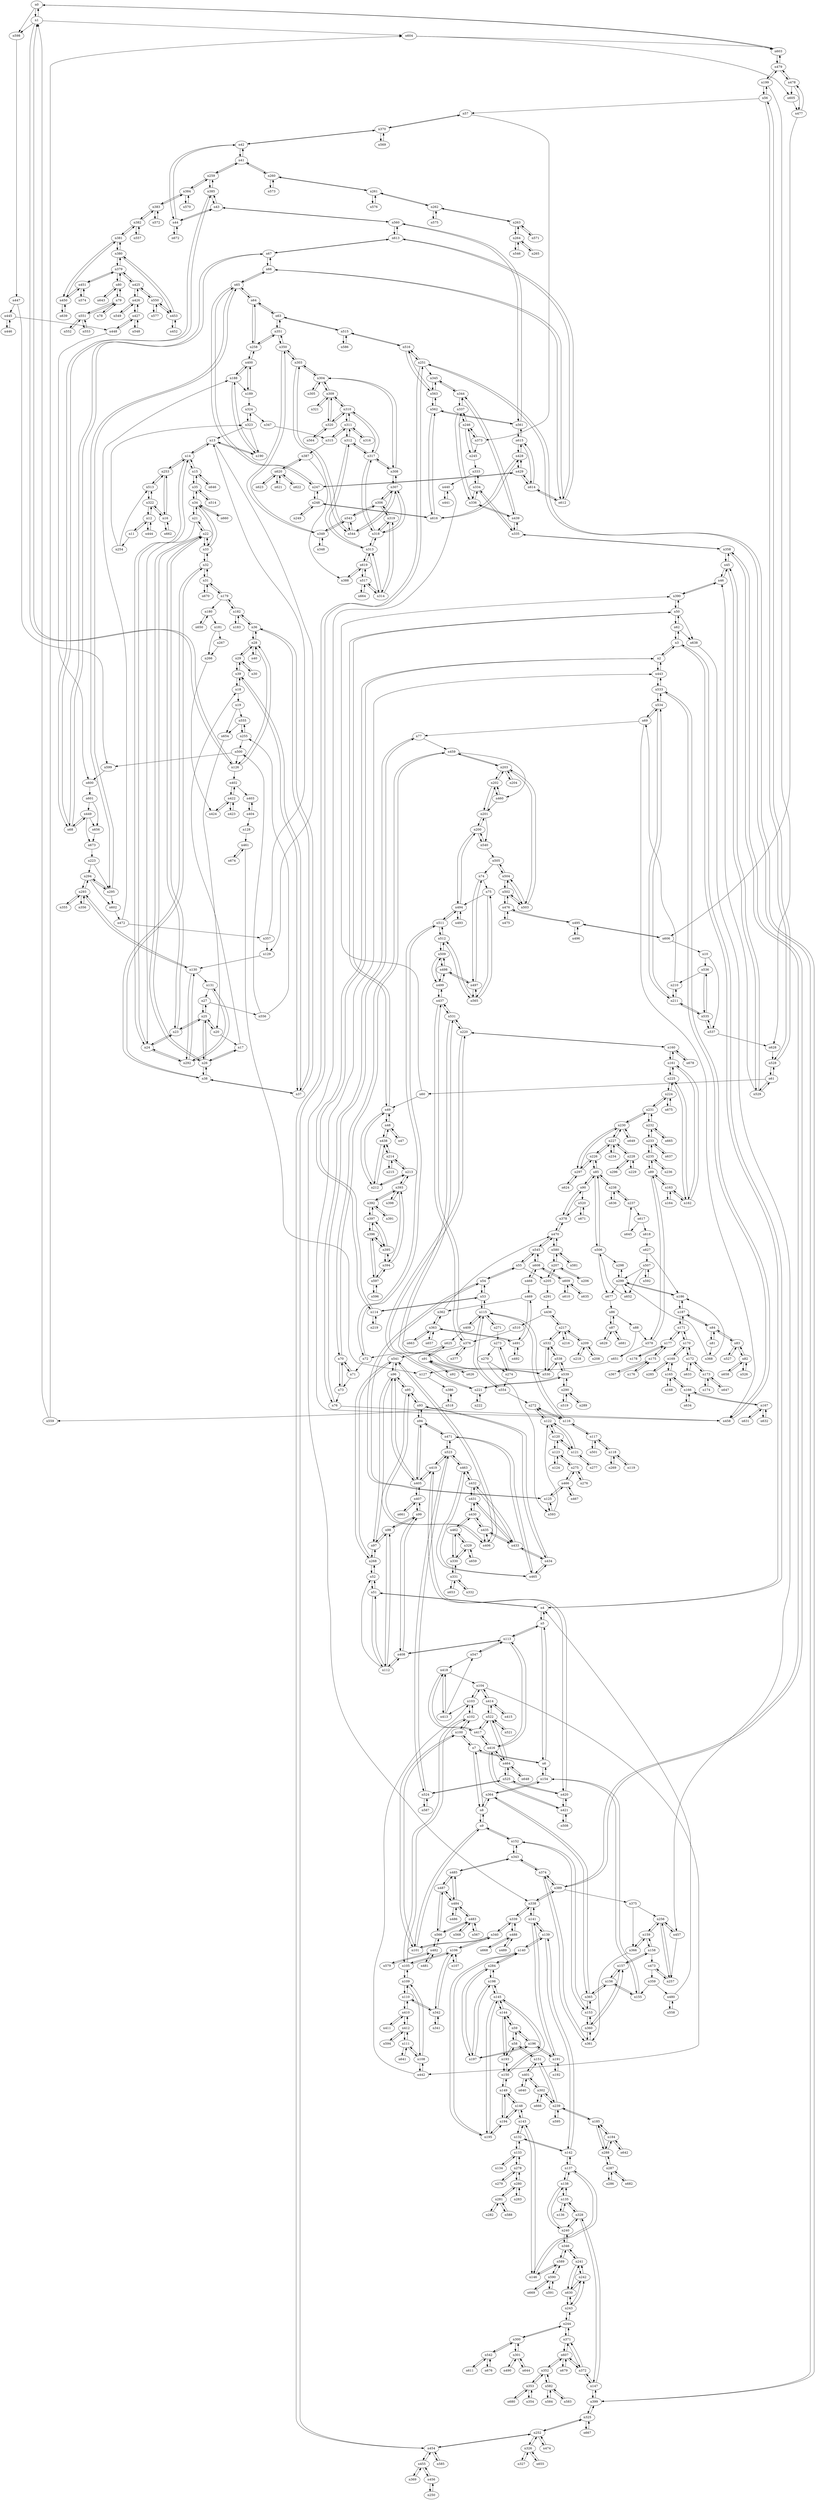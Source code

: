 digraph mapgraph {
n0[p="3296703.653714923,2.5725070548573785E7"]
n1[p="3296883.3554785643,2.5724671468889512E7"]
n2[p="3287838.553824873,2.5734438507774077E7"]
n3[p="3288084.2140648216,2.5734813028967835E7"]
n4[p="3289769.5934716533,2.573735684198483E7"]
n5[p="3290718.483338783,2.5738798664692264E7"]
n6[p="3292469.680884738,2.5741443063494112E7"]
n7[p="3292530.6573910257,2.5741534764316898E7"]
n8[p="3292727.129448111,2.5741792330654055E7"]
n9[p="3294912.3197344495,2.5742775752469137E7"]
n10[p="3294522.8138812776,2.5727248675134294E7"]
n11[p="3304873.1021857075,2.572277661580283E7"]
n12[p="3303283.6432438884,2.572119229070022E7"]
n13[p="3303341.813006504,2.572374725316764E7"]
n14[p="3302485.7561863475,2.5722555270583306E7"]
n15[p="3301134.73011952,2.5720706256328836E7"]
n16[p="3302909.574480917,2.5721688633628532E7"]
n17[p="3298618.5545855854,2.5723695060734194E7"]
n18[p="3298512.6701805345,2.5723694391600758E7"]
n19[p="3298493.303649193,2.572380051626596E7"]
n20[p="3298630.062234643,2.572381670932864E7"]
n21[p="3299889.6586263343,2.5721086438687295E7"]
n22[p="3299509.4150272827,2.5721790204489067E7"]
n23[p="3300686.212480631,2.572340291784433E7"]
n24[p="3301469.785145442,2.572318491575099E7"]
n25[p="3299843.768367287,2.5723572207970135E7"]
n26[p="3299136.539130372,2.5722619907578073E7"]
n27[p="3300128.863355836,2.572493591573556E7"]
n28[p="3297346.3278473667,2.572336986283683E7"]
n29[p="3297541.115858249,2.5723779237785857E7"]
n30[p="3297718.8529013186,2.5724274265682153E7"]
n31[p="3297575.9896483812,2.5720957302182652E7"]
n32[p="3298194.034605098,2.5720864564961962E7"]
n33[p="3298979.6421590713,2.5720638142272137E7"]
n34[p="3299704.624049715,2.572041252342295E7"]
n35[p="3300593.098759291,2.5719989791654713E7"]
n36[p="3297403.1644067382,2.5722867750337847E7"]
n37[p="3298135.8648424824,2.5722849282534454E7"]
n38[p="3298414.3639834,2.5721683682221122E7"]
n39[p="3298387.770087102,2.5723412820967827E7"]
n40[p="3296620.7846079883,2.5723430218351256E7"]
n41[p="3297819.614999167,2.5728006188128654E7"]
n42[p="3297834.490740632,2.572831976942838E7"]
n43[p="3299240.8096578107,2.5728203464419354E7"]
n44[p="3297957.4962820853,2.5728284302397363E7"]
n45[p="3295053.1480982243,2.5732760957053415E7"]
n46[p="3294744.3361256416,2.573269657588598E7"]
n47[p="3294998.4165966073,2.572869612287381E7"]
n48[p="3293977.8845972335,2.573006183095522E7"]
n49[p="3293526.49004608,2.573071511819481E7"]
n50[p="3293055.448289219,2.5731544955373995E7"]
n51[p="3288852.139133658,2.5738327467911016E7"]
n52[p="3287077.996458179,2.573981108205745E7"]
n53[p="3286327.052188562,2.5736182770175263E7"]
n54[p="3285579.7566857203,2.5735074178022247E7"]
n55[p="3284858.1428874834,2.5734013259304766E7"]
n56[p="3295232.6393560898,2.5728208684086543E7"]
n57[p="3296100.2038253048,2.572926681449919E7"]
n58[p="3301565.9161162297,2.574137492385726E7"]
n59[p="3300072.8688195664,2.5740561270799622E7"]
n60[p="3294509.832691792,2.5731354894790165E7"]
n61[p="3295071.602437872,2.5731686965856895E7"]
n62[p="3291310.0045677926,2.5732410943919394E7"]
n63[p="3304574.0436473875,2.5726406188345082E7"]
n64[p="3304435.6711843256,2.5726466279510923E7"]
n65[p="3302485.405343388,2.5726624336987562E7"]
n66[p="3301962.017817032,2.57268517210603E7"]
n67[p="3301020.285146268,2.57270915527153E7"]
n68[p="3298748.5769862207,2.572735092539834E7"]
n69[p="3289163.477175546,2.5732990240282156E7"]
n70[p="3288717.696111738,2.5732058122217517E7"]
n71[p="3288528.6619253852,2.5732147398209028E7"]
n72[p="3288288.264329823,2.57314024098748E7"]
n73[p="3288655.5267393887,2.573242606872408E7"]
n74[p="3289096.6065075453,2.57299961145146E7"]
n75[p="3289146.2858705507,2.5730430299534004E7"]
n76[p="3288940.9725708966,2.573287352389031E7"]
n77[p="3289016.8248186503,2.5732811016474552E7"]
n78[p="3296516.9350921004,2.5725965611014806E7"]
n79[p="3296594.471386057,2.5726181482760873E7"]
n80[p="3296966.7157656415,2.57265113813866E7"]
n81[p="3290716.7291239877,2.5720772764634218E7"]
n82[p="3286991.4785844693,2.5720831110014357E7"]
n83[p="3287079.8910101573,2.5721339627404857E7"]
n84[p="3287157.0062925634,2.5722869222409397E7"]
n85[p="3284351.946666122,2.57281621086121E7"]
n86[p="3291790.098072999,2.572079551397236E7"]
n87[p="3290956.565370815,2.5721538485742047E7"]
n88[p="3292803.262370232,2.5722002848173525E7"]
n89[p="3291208.961795578,2.5724122237178124E7"]
n90[p="3284544.6997878407,2.572949153263687E7"]
n91[p="3280027.1756781265,2.5744359090354852E7"]
n92[p="3281458.334276809,2.5745593180229712E7"]
n93[p="3283434.0011479836,2.5747057844270933E7"]
n94[p="3284562.0314300195,2.5746066313342426E7"]
n95[p="3283040.0746735274,2.5745201851066187E7"]
n96[p="3284797.306718379,2.574429362465206E7"]
n97[p="3286169.0325197927,2.5743098387181986E7"]
n98[p="3286400.3081984185,2.5742896773733873E7"]
n99[p="3287021.721247542,2.5743888381630074E7"]
n100[p="3292230.476155237,2.5743310175806656E7"]
n101[p="3294876.04257248,2.5744504882352155E7"]
n102[p="3291898.71905313,2.574478321359768E7"]
n103[p="3291594.1171960565,2.574635871002619E7"]
n104[p="3291569.488020329,2.5746468760827426E7"]
n105[p="3293487.3359718476,2.574551512838248E7"]
n106[p="3294856.255029588,2.574602400699076E7"]
n107[p="3294930.774074097,2.5746023471467525E7"]
n108[p="3292458.3837414556,2.5748005746275835E7"]
n109[p="3292814.910356473,2.574774346498273E7"]
n110[p="3294821.100565088,2.5748630593967076E7"]
n111[p="3293486.423780154,2.5749992644517656E7"]
n112[p="3288157.750749045,2.5741227935300205E7"]
n113[p="3289323.3913962943,2.574292033542688E7"]
n114[p="3287588.5431322325,2.573469363165674E7"]
n115[p="3283718.815462165,2.5739054210309897E7"]
n116[p="3282820.7276555104,2.5739874936055742E7"]
n117[p="3281624.984682372,2.5741010799914453E7"]
n118[p="3279865.577411174,2.574297361701972E7"]
n119[p="3279582.5173117877,2.574281511112569E7"]
n120[p="3282016.8762676646,2.5738727984918784E7"]
n121[p="3281633.825924941,2.5739674271433383E7"]
n122[p="3282333.4067853475,2.5739156080841236E7"]
n123[p="3282583.206972213,2.573752108820143E7"]
n124[p="3282141.846529689,2.5737886929329623E7"]
n125[p="3283639.7354591885,2.5737034776249547E7"]
n126[p="3296982.7843731674,2.572450873299822E7"]
n127[p="3293718.7519876566,2.5722863066474084E7"]
n128[p="3293667.5990842227,2.572269980061405E7"]
n129[p="3303098.327992902,2.572385444855103E7"]
n130[p="3302299.2480693003,2.572418794662983E7"]
n131[p="3302191.609449454,2.5724225686105892E7"]
n132[p="3301183.777965199,2.5735704501355257E7"]
n133[p="3301142.659170395,2.573466204227678E7"]
n134[p="3299723.7099066894,2.5734455774778266E7"]
n135[p="3304265.4421805795,2.573292626039461E7"]
n136[p="3302083.7603238327,2.573227977322074E7"]
n137[p="3302425.4111973858,2.5733008711476855E7"]
n138[p="3303951.71840657,2.5733372648812342E7"]
n139[p="3299151.765714796,2.5735306683370743E7"]
n140[p="3299693.8180865753,2.573732284160656E7"]
n141[p="3296285.7997506578,2.5735233732537135E7"]
n142[p="3299243.9672444426,2.573530962817706E7"]
n143[p="3302463.8635857007,2.5735685493835907E7"]
n144[p="3300643.0587966642,2.5740165425826855E7"]
n145[p="3300964.5712843654,2.573830190024612E7"]
n146[p="3302492.2116967943,2.5735559535721518E7"]
n147[p="3306281.455992049,2.5732690151158217E7"]
n148[p="3302363.1014878526,2.573656412994942E7"]
n149[p="3302281.1445726114,2.5737225793397915E7"]
n150[p="3302116.458887619,2.5738251166537736E7"]
n151[p="3301554.3382985806,2.5741441858666804E7"]
n152[p="3294973.366409329,2.5739266251154296E7"]
n153[p="3294055.280554007,2.5739212437681086E7"]
n154[p="3292384.426045681,2.574002861432494E7"]
n155[p="3292359.7267013625,2.573914336374756E7"]
n156[p="3292394.3899857197,2.5738642714176085E7"]
n157[p="3292453.3316028444,2.573777140733579E7"]
n158[p="3292493.1873629964,2.573757864811583E7"]
n159[p="3292561.4614028335,2.5736999972915966E7"]
n160[p="3291955.6257810933,2.5726370321043402E7"]
n161[p="3291499.670271472,2.572581933262367E7"]
n162[p="3290942.1106409007,2.5725087411159147E7"]
n163[p="3290988.8429230503,2.5724632123161312E7"]
n164[p="3290972.9146527085,2.5724261016702574E7"]
n165[p="3279242.550484439,2.572361141911678E7"]
n166[p="3279535.2236809037,2.5724282161540184E7"]
n167[p="3279717.45151385,2.5724789372412935E7"]
n168[p="3278091.645241471,2.5723914938422237E7"]
n169[p="3279843.40413616,2.572327792451921E7"]
n170[p="3280738.053681816,2.572379663528471E7"]
n171[p="3281610.2492780904,2.572333988584308E7"]
n172[p="3281084.6163567957,2.5724653134311993E7"]
n173[p="3280477.5177004025,2.5725039767677262E7"]
n174[p="3280186.3882129574,2.572425593123651E7"]
n175[p="3280459.8352152645,2.572122186506625E7"]
n176[p="3281106.7896318096,2.5720640149561405E7"]
n177[p="3280544.7392113623,2.572138298542002E7"]
n178[p="3281777.8118753475,2.5720454676340774E7"]
n179[p="3297523.854384662,2.5721473716191556E7"]
n180[p="3296814.449921401,2.5721635506388523E7"]
n181[p="3296739.439696749,2.572164126072188E7"]
n182[p="3297425.4780189353,2.572255446763975E7"]
n183[p="3296767.1562905163,2.572254175436828E7"]
n184[p="3311331.6298822397,2.5749144321266796E7"]
n185[p="3309412.6592332516,2.5749213541599307E7"]
n186[p="3282777.082791401,2.5725745457499266E7"]
n187[p="3282137.8469199557,2.5724431380086422E7"]
n188[p="3303555.68687436,2.5724106177853554E7"]
n189[p="3303800.2945854305,2.5723933540409233E7"]
n190[p="3303515.6907770247,2.572403310798567E7"]
n191[p="3296532.8633624427,2.573553102451976E7"]
n192[p="3296284.256041638,2.573598198511167E7"]
n193[p="3301734.461073772,2.5740438514378395E7"]
n194[p="3301883.7798371566,2.573724399829026E7"]
n195[p="3301142.9398447624,2.5737264612660915E7"]
n196[p="3299332.449838722,2.5739244698985852E7"]
n197[p="3300175.595637985,2.573854124617972E7"]
n198[p="3300386.3820878007,2.573833817688413E7"]
n199[p="3295522.6461460656,2.572761203916979E7"]
n200[p="3289327.040163069,2.5730650739412263E7"]
n201[p="3290130.751213731,2.5730960588087533E7"]
n202[p="3290246.6697274116,2.5731001009079613E7"]
n203[p="3290516.0469513936,2.57312119482468E7"]
n204[p="3290644.1748000495,2.5731331873411734E7"]
n205[p="3285870.9563417574,2.573294888089031E7"]
n206[p="3285083.313898621,2.5732893065837797E7"]
n207[p="3285226.247320151,2.573278986837132E7"]
n208[p="3284922.417317587,2.572931606771138E7"]
n209[p="3285464.5398579584,2.57303568197701E7"]
n210[p="3292485.047806346,2.5729424210787956E7"]
n211[p="3292508.975296155,2.5729454726446882E7"]
n212[p="3293332.193215342,2.5730467507903453E7"]
n213[p="3293251.0081546106,2.573034999378608E7"]
n214[p="3293179.6466967333,2.5730246667228863E7"]
n215[p="3292917.3565005246,2.5729866823334225E7"]
n216[p="3285458.9263706133,2.5732081813133735E7"]
n217[p="3285894.8838315667,2.573124581101811E7"]
n218[p="3284443.095666891,2.5730767317262784E7"]
n219[p="3287481.2553553456,2.573451895332023E7"]
n220[p="3289355.4584427546,2.572807404359825E7"]
n221[p="3288503.050389372,2.572729886339468E7"]
n222[p="3288296.474055066,2.572705140225404E7"]
n223[p="3302025.871235585,2.5724886800258994E7"]
n224[p="3289849.5856663235,2.5725810499723163E7"]
n225[p="3291048.0652145436,2.5725929208670817E7"]
n226[p="3286650.459228243,2.5725886248582512E7"]
n227[p="3287005.161459873,2.57272720963168E7"]
n228[p="3286899.698066374,2.5727501758266933E7"]
n229[p="3286466.0561689497,2.572726861659763E7"]
n230[p="3287618.505120938,2.5726706644828103E7"]
n231[p="3288109.965938018,2.5725994384943366E7"]
n232[p="3288336.04914085,2.572558673338144E7"]
n233[p="3288700.434638151,2.5725158341138102E7"]
n234[p="3287408.2098512654,2.5728199850803897E7"]
n235[p="3289841.7267840407,2.5724121969522677E7"]
n236[p="3289642.868994834,2.572330616174458E7"]
n237[p="3280132.8495774018,2.572725991730066E7"]
n238[p="3280328.4796113856,2.57276544652554E7"]
n239[p="3308013.4273438468,2.574913802851361E7"]
n240[p="3303513.6558878617,2.5734041502019435E7"]
n241[p="3304132.8235420473,2.5735168143796537E7"]
n242[p="3304202.0799421696,2.5735322478242826E7"]
n243[p="3305944.7870885152,2.5736356516772814E7"]
n244[p="3306629.0711959065,2.573644031155222E7"]
n245[p="3295624.601109975,2.5731156134949677E7"]
n246[p="3299282.9108129,2.5731034470188156E7"]
n247[p="3302455.6538604586,2.57273328576023E7"]
n248[p="3302909.574480917,2.572725924812402E7"]
n249[p="3303555.476368584,2.572714696039976E7"]
n250[p="3308637.506799459,2.571954565245615E7"]
n251[p="3305819.2554777563,2.5729925981372982E7"]
n252[p="3310291.099834198,2.572839271112978E7"]
n253[p="3302895.1197510026,2.572198705711029E7"]
n254[p="3304157.5930549586,2.5723381773343317E7"]
n255[p="3297861.08463693,2.5724529744101934E7"]
n256[p="3291951.4858341757,2.5733876998448286E7"]
n257[p="3291621.9039584156,2.573411993920797E7"]
n258[p="3304281.3002823303,2.5725746260489218E7"]
n259[p="3297874.2763321917,2.5727939804949135E7"]
n260[p="3297766.4973751623,2.572800672347719E7"]
n261[p="3297687.487540777,2.5728006455802917E7"]
n262[p="3297570.7971725864,2.5728006054291517E7"]
n263[p="3297489.8226176314,2.5728005786617234E7"]
n264[p="3297297.2098330953,2.57280052512687E7"]
n265[p="3297295.946798443,2.5728099338853825E7"]
n266[p="3296508.935872633,2.572170950983757E7"]
n267[p="3296519.3909928137,2.5721415503953755E7"]
n268[p="3285217.3359089904,2.5741366757816054E7"]
n269[p="3279623.0045892657,2.574330334822139E7"]
n270[p="3284047.9061577823,2.5737566199106008E7"]
n271[p="3283694.466960805,2.5739007224096607E7"]
n272[p="3282440.484056459,2.573930868619378E7"]
n273[p="3284035.6968228067,2.5738468558798265E7"]
n274[p="3283674.118069178,2.573798357711615E7"]
n275[p="3283036.566243937,2.5736917382015944E7"]
n276[p="3282927.033072112,2.5736766657288305E7"]
n277[p="3281431.74038051,2.573987105394471E7"]
n278[p="3301242.228402182,2.573434896037382E7"]
n279[p="3301861.676730735,2.573434133078138E7"]
n280[p="3301446.6295101424,2.5733729628293347E7"]
n281[p="3299582.1798569965,2.5733860802435644E7"]
n282[p="3299614.8082521907,2.5734083933044456E7"]
n283[p="3301832.346259356,2.573374769818219E7"]
n284[p="3300103.3219884145,2.5738323719770927E7"]
n285[p="3279708.0489225467,2.572293546566975E7"]
n286[p="3312161.2331432817,2.575139195113468E7"]
n287[p="3311547.9596508085,2.575105453973102E7"]
n288[p="3310972.507029325,2.5750734402483802E7"]
n289[p="3286779.569437185,2.572877856764101E7"]
n290[p="3286834.2307702093,2.5728834110857137E7"]
n291[p="3286148.964302533,2.5732667129223205E7"]
n292[p="3302171.9622437456,2.572418058609674E7"]
n293[p="3302240.937969501,2.5724426963746987E7"]
n294[p="3302214.7650847537,2.5724805298106793E7"]
n295[p="3302245.0077478266,2.57249646891277E7"]
n296[p="3286679.4388566627,2.5728108172120403E7"]
n297[p="3287300.5010628277,2.572633017110648E7"]
n298[p="3283200.480074419,2.572602516637193E7"]
n299[p="3283048.2142301784,2.572586510313076E7"]
n300[p="3306597.565498181,2.573684282275202E7"]
n301[p="3308483.907751974,2.573881138170657E7"]
n302[p="3307965.081184085,2.5748967053344738E7"]
n303[p="3304586.6739939144,2.572617211447168E7"]
n304[p="3304353.8546062685,2.572533365902408E7"]
n305[p="3304264.3896517027,2.5725330447088342E7"]
n306[p="3304812.8975339294,2.5725507906817924E7"]
n307[p="3304728.625055158,2.5725472441592596E7"]
n308[p="3304395.7452555825,2.57253434286631E7"]
n309[p="3304106.4401515247,2.5724718710566174E7"]
n310[p="3304275.756963577,2.5724420539981145E7"]
n311[p="3304661.7543871575,2.572397917552615E7"]
n312[p="3305014.3515610336,2.5724323380614012E7"]
n313[p="3305373.8954254994,2.572458287412606E7"]
n314[p="3305472.2717912253,2.5724635870372318E7"]
n315[p="3305117.3590538194,2.5723083342325505E7"]
n316[p="3304392.306994584,2.572363015482807E7"]
n317[p="3304632.7045901455,2.572478027201851E7"]
n318[p="3304930.7105995887,2.572500831764852E7"]
n319[p="3305020.105385563,2.5725062920263045E7"]
n320[p="3303902.740729482,2.5724250979598947E7"]
n321[p="3304060.128880926,2.572479178134112E7"]
n322[p="3303079.6631474793,2.5721673511764072E7"]
n323[p="3303736.51133547,2.5723585322958063E7"]
n324[p="3303859.236202556,2.572389111718186E7"]
n325[p="3307805.5178062953,2.5730477546136912E7"]
n326[p="3311641.775058067,2.5728937033253442E7"]
n327[p="3311330.4370161784,2.5729703135245025E7"]
n328[p="3304904.0465346985,2.5732679309431817E7"]
n329[p="3278299.4144418384,2.575271082104287E7"]
n330[p="3281001.396406902,2.575176096374443E7"]
n331[p="3281379.2542738314,2.5751942123594984E7"]
n332[p="3281459.6674800534,2.5755913195055414E7"]
n333[p="3295751.6764297537,2.573251226680501E7"]
n334[p="3297064.39044545,2.573227977322074E7"]
n335[p="3297094.703277115,2.5732379221997377E7"]
n336[p="3298608.0292968126,2.573209372551918E7"]
n337[p="3299509.2045215075,2.5730984813910365E7"]
n338[p="3295848.579255052,2.5734723213253472E7"]
n339[p="3295430.725290787,2.574404233882036E7"]
n340[p="3294864.8155977894,2.5745776997451592E7"]
n341[p="3295499.0694992156,2.5748738507097684E7"]
n342[p="3294839.9057476944,2.5747132685094673E7"]
n343[p="3294980.9446172453,2.573868434555834E7"]
n344[p="3302289.494635038,2.5731393442235988E7"]
n345[p="3304306.841649751,2.5730720873474237E7"]
n346[p="3303127.1672841385,2.5734579856432285E7"]
n347[p="3304887.346409846,2.5723011612061135E7"]
n348[p="3305097.782016703,2.5726590878550872E7"]
n349[p="3304772.8312680023,2.5726187371400606E7"]
n350[p="3304614.180081906,2.5726232339215674E7"]
n351[p="3304501.6296606334,2.5726303404498074E7"]
n352[p="3308374.8657602915,2.573396119102032E7"]
n353[p="3311029.343588696,2.5734125159434382E7"]
n354[p="3311028.36122841,2.5734863625664093E7"]
n355[p="3297632.0543532427,2.572502143297748E7"]
n356[p="3302858.70225185,2.572413762736856E7"]
n357[p="3303238.033659208,2.5724191827638596E7"]
n358[p="3295051.1132090613,2.5732842337098017E7"]
n359[p="3290492.75097891,2.573645262645065E7"]
n360[p="3293028.222875594,2.5737895898022927E7"]
n361[p="3294289.433144897,2.5736187455168806E7"]
n362[p="3283839.575608681,2.5732052232951775E7"]
n363[p="3283606.405378076,2.573133856567193E7"]
n364[p="3293450.4272925523,2.5740508393136527E7"]
n365[p="3293562.7672080495,2.5739991801111743E7"]
n366[p="3293707.875855925,2.5735556992468163E7"]
n367[p="3279032.6762263165,2.5719171502410922E7"]
n368[p="3283783.8617467782,2.5725546048689447E7"]
n369[p="3311889.8210301367,2.5721529921169043E7"]
n370[p="3296995.835731245,2.5728746580127444E7"]
n371[p="3306414.635979316,2.5733937900852405E7"]
n372[p="3306409.022491971,2.5733830016639568E7"]
n373[p="3296139.0772251706,2.5729548147297002E7"]
n374[p="3295006.275478891,2.573670762577971E7"]
n375[p="3294225.8604007117,2.573393897166451E7"]
n376[p="3287795.1194665395,2.5731602107522547E7"]
n377[p="3288169.960084021,2.573204246212593E7"]
n378[p="3284521.1231409907,2.5729774204993583E7"]
n379[p="3297385.1310786414,2.5726529716581006E7"]
n380[p="3297558.798343386,2.5726829906067453E7"]
n381[p="3297630.2299698554,2.572705514962919E7"]
n382[p="3297644.1935196263,2.5727110691112097E7"]
n383[p="3297760.322539082,2.5727573092854906E7"]
n384[p="3297788.9513245435,2.5727686987481896E7"]
n385[p="3298779.030155069,2.5727424668834526E7"]
n386[p="3294233.9297887706,2.572321101172051E7"]
n387[p="3305642.290289196,2.5723315529547647E7"]
n388[p="3305924.368028297,2.5723326637087643E7"]
n389[p="3295032.308026455,2.573418646366851E7"]
n390[p="3294521.270172258,2.573264009184664E7"]
n391[p="3292698.219988283,2.5731143687387533E7"]
n392[p="3292686.5720020416,2.5730991506128494E7"]
n393[p="3293035.5204091435,2.57305798023791E7"]
n394[p="3292882.3423732086,2.573021775724229E7"]
n395[p="3292737.093388149,2.5730166495590314E7"]
n396[p="3292659.4869256006,2.5730036400958743E7"]
n397[p="3292531.780088495,2.5730743359222885E7"]
n398[p="3293098.180961635,2.573065301475257E7"]
n399[p="3305850.340163931,2.5730349859943263E7"]
n400[p="3303789.6991280667,2.5724461223844044E7"]
n401[p="3303958.103748425,2.5744210085708465E7"]
n402[p="3296366.283125471,2.572419343357335E7"]
n403[p="3293766.3964615,2.5722785448218156E7"]
n404[p="3293729.628119388,2.572275373182427E7"]
n405[p="3285085.278619192,2.574559063651426E7"]
n406[p="3282745.6472622673,2.57438479512043E7"]
n407[p="3286739.713677033,2.574413698923648E7"]
n408[p="3288713.064984678,2.574199755458824E7"]
n409[p="3283729.2004137537,2.5739360224061612E7"]
n410[p="3294791.9104308924,2.5751222575708073E7"]
n411[p="3296264.2579929703,2.5751181336552426E7"]
n412[p="3294788.051158343,2.5751727222285796E7"]
n413[p="3291127.91707203,2.5745864555178083E7"]
n414[p="3290916.9902850306,2.57483223866585E7"]
n415[p="3290886.677453366,2.5749019537443627E7"]
n416[p="3288587.4632053273,2.5746701581919197E7"]
n417[p="3290337.0468736705,2.5746053193014715E7"]
n418[p="3291099.288286569,2.57458982930547E7"]
n419[p="3285523.3411379,2.574788698986474E7"]
n420[p="3286827.7050911705,2.5747480113860607E7"]
n421[p="3287309.6229797634,2.5747266970404793E7"]
n422[p="3296463.326287953,2.5722749315618973E7"]
n423[p="3295467.2831271226,2.5722661660708096E7"]
n424[p="3296471.9570247466,2.572252569550326E7"]
n425[p="3297473.8943472886,2.572635439489827E7"]
n426[p="3297365.133029974,2.572627730706735E7"]
n427[p="3297441.055446319,2.572612353322605E7"]
n428[p="3302004.2593093053,2.5728678054637704E7"]
n429[p="3302029.239327992,2.5728409708567616E7"]
n430[p="3279724.749047399,2.575019589056501E7"]
n431[p="3279817.371588596,2.575022628381295E7"]
n432[p="3280946.9455796527,2.5750854503943697E7"]
n433[p="3280407.840288729,2.5749764495695587E7"]
n434[p="3282412.1359453653,2.5748225854662348E7"]
n435[p="3280291.851606457,2.574921488048474E7"]
n436[p="3286468.301563888,2.5732349106265493E7"]
n437[p="3287734.4236346185,2.573144483887225E7"]
n438[p="3293791.6571545536,2.5730013380129922E7"]
n439[p="3299716.3422045484,2.5732085560850218E7"]
n440[p="3295766.9731827695,2.5732663381467238E7"]
n441[p="3295166.0493624564,2.573276363402666E7"]
n442[p="3291851.074579287,2.5746863044391364E7"]
n443[p="3288047.656228486,2.5734197707247213E7"]
n444[p="3304161.031315957,2.5717535763163373E7"]
n445[p="3297230.479502279,2.572521374688315E7"]
n446[p="3296988.6785348803,2.5725076437095065E7"]
n447[p="3297195.1847005947,2.572492520936094E7"]
n448[p="3297409.9707601443,2.5725335666484017E7"]
n449[p="3298036.4359478788,2.572573060218728E7"]
n450[p="3297457.5450653955,2.5727194873369806E7"]
n451[p="3297346.8891961016,2.5726672784839835E7"]
n452[p="3297926.9027760536,2.572711310014154E7"]
n453[p="3297600.1276439657,2.572686175863657E7"]
n454[p="3308443.5608116793,2.572712541296031E7"]
n455[p="3310529.3923720056,2.572145805910087E7"]
n456[p="3310573.1775732986,2.5721231633977983E7"]
n457[p="3291721.1223472436,2.5733810608211733E7"]
n458[p="3289103.5531981345,2.573305770032753E7"]
n459[p="3289129.305071331,2.5732165601427417E7"]
n460[p="3290100.7892250256,2.573104196547926E7"]
n461[p="3293058.8163816263,2.5722137607684977E7"]
n462[p="3279272.7229789197,2.5750998572483245E7"]
n463[p="3282071.888443649,2.575140641166948E7"]
n464[p="3289041.1733200103,2.5748981245468594E7"]
n465[p="3283319.977186282,2.5750955458996117E7"]
n466[p="3283340.2559093167,2.573661231880607E7"]
n467[p="3283881.8171009542,2.5736064039186116E7"]
n468[p="3279565.0453324257,2.5733687197540525E7"]
n469[p="3283101.542359959,2.5732567813776292E7"]
n470[p="3284132.81015388,2.573202198355133E7"]
n471[p="3284754.5740459627,2.5750410250349086E7"]
n472[p="3303031.106481943,2.572444088190885E7"]
n473[p="3291011.016198064,2.573561803058057E7"]
n474[p="3312027.4216386885,2.5726449684171285E7"]
n475[p="3293497.5104176607,2.5727168240177423E7"]
n476[p="3294065.5251684124,2.572621801910392E7"]
n477[p="3296258.0831568907,2.5725385317682896E7"]
n478[p="3296399.4728694004,2.5725466285367128E7"]
n479[p="3296499.7437871057,2.5725527579990488E7"]
n480[p="3290227.5838704375,2.5736811366001204E7"]
n481[p="3297470.596423473,2.5739706265276946E7"]
n482[p="3296988.397860513,2.5739974666242696E7"]
n483[p="3296426.8386202087,2.5739739731660344E7"]
n484[p="3296281.3791293735,2.5739381106951617E7"]
n485[p="3296205.4567130287,2.5739179373209875E7"]
n486[p="3295944.7803944317,2.5739523003721043E7"]
n487[p="3296462.5544334427,2.5739281913294412E7"]
n488[p="3296448.240040712,2.5742711225752767E7"]
n489[p="3298270.0271900347,2.5743356897932474E7"]
n490[p="3308311.43335329,2.573888888862547E7"]
n491[p="3282802.062810087,2.5731647882822357E7"]
n492[p="3282473.3229574286,2.573062771832737E7"]
n493[p="3289320.7249898054,2.573128810605017E7"]
n494[p="3289141.5845748987,2.5730719802724518E7"]
n495[p="3294716.6897004656,2.572677182201812E7"]
n496[p="3293935.853610736,2.5727655000600535E7"]
n497[p="3288369.3792219628,2.573061045251998E7"]
n498[p="3288299.000124371,2.5730708961384915E7"]
n499[p="3288196.624148911,2.5730842671388928E7"]
n500[p="3297571.148015546,2.5724820956146423E7"]
n501[p="3280959.8566005467,2.5740642930075E7"]
n502[p="3292110.06685168,2.5728053700332347E7"]
n503[p="3292163.3949814606,2.572840315050043E7"]
n504[p="3291263.412622827,2.5729109954018228E7"]
n505[p="3290817.2807160597,2.572951549013371E7"]
n506[p="3283524.3782942425,2.5726486756025583E7"]
n507[p="3282559.5601567705,2.5725971231967125E7"]
n508[p="3286979.3394180853,2.5745857727276985E7"]
n509[p="3288351.416062458,2.5730942652954828E7"]
n510[p="3286847.4224654706,2.5732067089964267E7"]
n511[p="3288585.7089905315,2.5731172597858798E7"]
n512[p="3288563.6760527017,2.573107408816689E7"]
n513[p="3303090.11826766,2.5722015293675687E7"]
n514[p="3300569.3116066656,2.571996222521304E7"]
n515[p="3305624.5376354665,2.5727552615937494E7"]
n516[p="3305784.4518562155,2.5729546541206535E7"]
n517[p="3305760.3840292227,2.5724765149307556E7"]
n518[p="3296048.700078911,2.572417148580262E7"]
n519[p="3286834.0904330253,2.57287488553893E7"]
n520[p="3284051.8355989247,2.5729626042739805E7"]
n521[p="3291760.41675866,2.575425614818616E7"]
n522[p="3290510.1527896808,2.5748450382186834E7"]
n523[p="3286045.0446180534,2.574998046048983E7"]
n524[p="3287131.6052623265,2.5749624447061602E7"]
n525[p="3287320.0079313526,2.574956272401924E7"]
n526[p="3285072.9991156245,2.5723492982803185E7"]
n527[p="3286877.3142855847,2.572167832934875E7"]
n528[p="3295204.3614135883,2.5728291529639572E7"]
n529[p="3295056.726696407,2.5732408936202284E7"]
n530[p="3287142.4112254656,2.5730679248094637E7"]
n531[p="3287543.4948962866,2.5731062176001377E7"]
n532[p="3286618.813193334,2.5730614601667006E7"]
n533[p="3289128.322711046,2.573307697464135E7"]
n534[p="3289185.369776192,2.5733012325406965E7"]
n535[p="3294026.090419811,2.5727817210416026E7"]
n536[p="3294019.284066405,2.572776902923297E7"]
n537[p="3294533.9005187848,2.5727274371517908E7"]
n538[p="3287005.5824714247,2.5730252422459483E7"]
n539[p="3287316.42933317,2.5729670611831263E7"]
n540[p="3290221.549371541,2.573018188746515E7"]
n541[p="3284334.615023943,2.574209929667789E7"]
n542[p="3306378.779828898,2.573887215568905E7"]
n543[p="3304763.288339515,2.5726130626352906E7"]
n544[p="3304682.875133294,2.572611858142103E7"]
n545[p="3284689.9487729003,2.573376804354561E7"]
n546[p="3297292.9997175867,2.5727907416410662E7"]
n547[p="3290900.4304973623,2.5745589565476213E7"]
n548[p="3297627.4232261823,2.5726262050113574E7"]
n549[p="3297321.417997272,2.572624612399965E7"]
n550[p="3297714.151605667,2.572673769432175E7"]
n551[p="3296850.656914778,2.572588517792654E7"]
n552[p="3297029.7973296847,2.5725812105704974E7"]
n553[p="3297074.9859028137,2.5726052200510286E7"]
n554[p="3283209.180979804,2.5738485960925072E7"]
n555[p="3298350.8614078066,2.5724004870388627E7"]
n556[p="3298180.5622354695,2.5725020094678476E7"]
n557[p="3297897.5723046744,2.5727302744622055E7"]
n558[p="3289328.513703497,2.573544187691348E7"]
n559[p="3296545.704214745,2.572444998224735E7"]
n560[p="3300799.955767965,2.5728895543057594E7"]
n561[p="3301655.030227836,2.572931914603862E7"]
n562[p="3302492.3520339783,2.572965936917417E7"]
n563[p="3304248.0403698096,2.5729729769659847E7"]
n564[p="3303795.1722782278,2.5724226489073742E7"]
n565[p="3288485.7187471935,2.573074750837989E7"]
n566[p="3296934.2978762225,2.5739846958089344E7"]
n567[p="3295913.625539665,2.5740005321598105E7"]
n568[p="3296621.4161253143,2.5739639198705655E7"]
n569[p="3296928.123040143,2.572858731203019E7"]
n570[p="3297720.4667789307,2.5727819351802923E7"]
n571[p="3297421.2679034267,2.5728141096126437E7"]
n572[p="3297662.156679131,2.5727769430742666E7"]
n573[p="3297701.661596324,2.5728145646600366E7"]
n574[p="3297241.4959711935,2.5727291368611567E7"]
n575[p="3297475.859067859,2.5728188608446192E7"]
n576[p="3297643.3514965246,2.5728102550950605E7"]
n577[p="3297872.943128947,2.5726854130078442E7"]
n578[p="3292798.982086131,2.572222793822677E7"]
n579[p="3297485.6125021223,2.574132003737397E7"]
n580[p="3284608.132194842,2.5731881444518767E7"]
n581[p="3284326.1246243333,2.573120552369175E7"]
n582[p="3308642.488769478,2.5735017691551123E7"]
n583[p="3308848.924766601,2.5734872460012633E7"]
n584[p="3308675.748681999,2.5735235874211617E7"]
n585[p="3307914.419460794,2.5726701692970816E7"]
n586[p="3306110.6656395686,2.5727570817641493E7"]
n587[p="3287807.4691386987,2.575346680879897E7"]
n588[p="3299457.770943706,2.573349070476328E7"]
n589[p="3302687.2803820437,2.5735209237141233E7"]
n590[p="3303146.53381548,2.5735983457532797E7"]
n591[p="3302817.162445495,2.5735983457532797E7"]
n592[p="3282613.309298102,2.5726224175413202E7"]
n593[p="3283937.460794264,2.573741400014823E7"]
n594[p="3294857.1672212817,2.5753804904440895E7"]
n595[p="3307962.6954519637,2.575386515932711E7"]
n596[p="3292752.3199725733,2.572976095469453E7"]
n597[p="3292704.5351615464,2.5729856383686896E7"]
n598[p="3297133.5766769806,2.572487984112143E7"]
n599[p="3297383.5873696217,2.5725064258563086E7"]
n600[p="3297814.562860556,2.5725377555497922E7"]
n601[p="3297963.320275206,2.5725460396804255E7"]
n602[p="3302332.157138862,2.5724754576795287E7"]
n603[p="3296530.3372931373,2.572545062714453E7"]
n604[p="3296691.1637055795,2.5724899647899877E7"]
n605[p="3296553.4929284365,2.5725060377493024E7"]
n606[p="3294841.870468266,2.5726923188643217E7"]
n607[p="3306475.6124856044,2.57339072488648E7"]
n608[p="3281206.639537964,2.573672315333595E7"]
n609[p="3280695.9525267263,2.5736867988165572E7"]
n610[p="3277913.557355441,2.573820043287596E7"]
n611[p="3306372.1138126757,2.573893199269306E7"]
n612[p="3301367.4793385738,2.572832472143075E7"]
n613[p="3300919.803722787,2.572807083150314E7"]
n614[p="3301860.7645390416,2.5728602837303493E7"]
n615[p="3301912.3384540263,2.5728630541896887E7"]
n616[p="3302657.8797420724,2.5729068329852767E7"]
n617[p="3280011.668419335,2.5727176404119443E7"]
n618[p="3276968.2460864945,2.5728018501146544E7"]
n619[p="3305553.5270205485,2.5724456406016618E7"]
n620[p="3305560.263205363,2.5723575152150836E7"]
n621[p="3305490.6559622814,2.5723667224789854E7"]
n622[p="3305275.940071324,2.5723426471222058E7"]
n623[p="3305794.556133437,2.5723605932231102E7"]
n624[p="3287216.8601013827,2.572644660600401E7"]
n625[p="3283745.0585155045,2.5739482041031316E7"]
n626[p="3278555.5999705587,2.5747416518836364E7"]
n627[p="3282160.4412065204,2.572606130111431E7"]
n628[p="3295048.306465389,2.572820225988084E7"]
n629[p="3291452.7976521384,2.572187076543618E7"]
n630[p="3304275.0552776586,2.5735186481865134E7"]
n631[p="3279826.423336941,2.572478843560756E7"]
n632[p="3279401.061333352,2.5724733164118387E7"]
n633[p="3281346.064529903,2.572517774652557E7"]
n634[p="3279488.912410305,2.57245352310794E7"]
n635[p="3281350.5553197786,2.5737854534957033E7"]
n636[p="3277024.240622764,2.573768881528207E7"]
n637[p="3289495.5851206114,2.5725128095513284E7"]
n638[p="3291850.4430619604,2.573327011969915E7"]
n639[p="3297406.251824778,2.5727560110756062E7"]
n640[p="3305536.0550411865,2.574601650966599E7"]
n641[p="3292468.628355861,2.5749649618300408E7"]
n642[p="3312908.1778031643,2.5748323323863182E7"]
n643[p="3297108.8071640693,2.572628332955026E7"]
n644[p="3308878.2552379803,2.5739138946231492E7"]
n645[p="3280049.980470467,2.5727238905158237E7"]
n646[p="3301820.8386102975,2.5720217282232683E7"]
n647[p="3277059.886267406,2.572516369434775E7"]
n648[p="3290117.2788441023,2.5753985937096957E7"]
n649[p="3288071.9345612535,2.5727341958417334E7"]
n650[p="3296863.567935672,2.572220318095246E7"]
n651[p="3293055.9394693617,2.5722290835135717E7"]
n652[p="3283105.612138284,2.572608592628563E7"]
n653[p="3286922.292352938,2.5754336622606512E7"]
n654[p="3298592.1711950623,2.5723852307317857E7"]
n655[p="3314279.0615814757,2.572982787542928E7"]
n656[p="3298210.73472995,2.5725552606417395E7"]
n657[p="3284176.314680806,2.5731156804173537E7"]
n658[p="3286210.6424947395,2.571363903438083E7"]
n659[p="3275609.150631608,2.5762180294691198E7"]
n660[p="3299996.1745487116,2.5719283506289564E7"]
n661[p="3287571.0711528705,2.5745589699355967E7"]
n662[p="3301775.018519842,2.571820817137985E7"]
n663[p="3283568.795012862,2.573012406757494E7"]
n664[p="3306308.260394123,2.5725249747264165E7"]
n665[p="3287148.235218587,2.572519835639284E7"]
n666[p="3307569.540832018,2.5745340014176358E7"]
n667[p="3315844.3825277104,2.57321654675802E7"]
n668[p="3296931.49113255,2.574160022674923E7"]
n669[p="3302779.48191169,2.5736284769267194E7"]
n670[p="3297891.4676371864,2.571729744492252E7"]
n671[p="3278447.2596647944,2.573165845665432E7"]
n672[p="3298800.71224994,2.572877736308995E7"]
n673[p="3298610.4851975264,2.572568041535199E7"]
n674[p="3290510.1527896808,2.571895579187724E7"]
n675[p="3290002.2725221156,2.572451943929211E7"]
n676[p="3306773.688663639,2.5740241462111425E7"]
n677[p="3283247.7035367116,2.5725817325146172E7"]
n678[p="3293104.2154605314,2.5723186120180085E7"]
n679[p="3312105.449112788,2.5743500545288865E7"]
n680[p="3316938.381042715,2.5739253534035254E7"]
n681[p="3291233.8716456727,2.572327805834487E7"]
n682[p="3308755.179527935,2.5755674309433147E7"]
n0 -> n603[d="4.2", s="50000.0"]
n0 -> n1[d="4.4"]
n0 -> n598[d="4.8"]
n1 -> n126[d="1.9", s="50000.0"]
n1 -> n598[d="3.3"]
n1 -> n0[d="4.4"]
n1 -> n604[d="3.1"]
n2 -> n3[d="4.5"]
n2 -> n114[d="3.6"]
n2 -> n443[d="3.2"]
n3 -> n2[d="4.5"]
n3 -> n4[d="30.5"]
n3 -> n62[d="40.2"]
n4 -> n5[d="17.3", s="30000.0"]
n4 -> n3[d="30.5"]
n4 -> n51[d="13.4"]
n5 -> n4[d="17.3", s="30000.0"]
n5 -> n6[d="31.7", s="30000.0"]
n5 -> n113[d="43.5"]
n6 -> n5[d="31.7", s="30000.0"]
n6 -> n7[d="1.1", s="30000.0"]
n6 -> n154[d="14.2"]
n7 -> n6[d="1.1", s="30000.0"]
n7 -> n8[d="3.3"]
n7 -> n100[d="18.1"]
n8 -> n7[d="3.3"]
n8 -> n364[d="15.0"]
n8 -> n9[d="24.8"]
n9 -> n152[d="35.1"]
n9 -> n101[d="17.3"]
n9 -> n8[d="24.8"]
n10 -> n537[d="0.3"]
n10 -> n536[d="7.2"]
n11 -> n12[d="22.4", s="30000.0"]
n11 -> n254[d="9.4"]
n12 -> n11[d="22.4", s="30000.0"]
n12 -> n322[d="5.2"]
n12 -> n444[d="38.2"]
n13 -> n190[d="3.4", s="50000.0"]
n13 -> n14[d="14.7"]
n13 -> n129[d="2.7"]
n14 -> n253[d="7.0", s="30000.0"]
n14 -> n15[d="22.9"]
n14 -> n13[d="14.7"]
n14 -> n24[d="12.0"]
n15 -> n35[d="9.0", s="30000.0"]
n15 -> n14[d="22.9"]
n15 -> n646[d="8.6"]
n16 -> n253[d="3.0"]
n16 -> n322[d="1.9"]
n16 -> n662[d="36.7"]
n17 -> n26[d="11.9"]
n17 -> n18[d="1.2"]
n18 -> n39[d="3.1", s="30000.0"]
n18 -> n19[d="1.1"]
n19 -> n555[d="2.5", s="30000.0"]
n19 -> n654[d="1.3"]
n20 -> n25[d="12.4", s="30000.0"]
n20 -> n17[d="1.3"]
n21 -> n34[d="7.1"]
n21 -> n24[d="26.3"]
n21 -> n22[d="8.0"]
n22 -> n23[d="20.0", s="30000.0"]
n22 -> n26[d="9.1", s="30000.0"]
n22 -> n21[d="8.0"]
n22 -> n33[d="12.9"]
n23 -> n22[d="20.0", s="30000.0"]
n23 -> n25[d="8.6", s="30000.0"]
n23 -> n24[d="8.2"]
n24 -> n292[d="12.2", s="30000.0"]
n24 -> n23[d="8.2"]
n24 -> n14[d="12.0"]
n25 -> n23[d="8.6", s="30000.0"]
n25 -> n20[d="12.4", s="30000.0"]
n25 -> n26[d="11.9", s="30000.0"]
n25 -> n27[d="13.9"]
n26 -> n25[d="11.9", s="30000.0"]
n26 -> n38[d="11.8", s="30000.0"]
n26 -> n22[d="9.1", s="30000.0"]
n26 -> n17[d="11.9"]
n27 -> n25[d="13.9"]
n27 -> n556[d="19.7"]
n28 -> n29[d="4.5", s="30000.0"]
n28 -> n40[d="7.3", s="30000.0"]
n28 -> n36[d="5.1", s="30000.0"]
n28 -> n126[d="12.0"]
n29 -> n28[d="4.5", s="30000.0"]
n29 -> n30[d="5.3", s="30000.0"]
n29 -> n39[d="10.7"]
n30 -> n29[d="5.3", s="30000.0"]
n31 -> n32[d="6.3", s="30000.0"]
n31 -> n179[d="5.2", s="30000.0"]
n31 -> n670[d="36.8"]
n32 -> n31[d="6.3", s="30000.0"]
n32 -> n33[d="8.2", s="30000.0"]
n32 -> n38[d="8.5"]
n33 -> n32[d="8.2", s="30000.0"]
n33 -> n34[d="7.6"]
n33 -> n22[d="12.9"]
n34 -> n33[d="7.6"]
n34 -> n21[d="7.1"]
n34 -> n35[d="10.1"]
n34 -> n660[d="12.8"]
n35 -> n15[d="9.0", s="30000.0"]
n35 -> n514[d="0.4", s="30000.0"]
n35 -> n34[d="10.1"]
n36 -> n37[d="7.3", s="30000.0"]
n36 -> n28[d="5.1", s="30000.0"]
n36 -> n182[d="3.1", s="30000.0"]
n37 -> n36[d="7.3", s="30000.0"]
n37 -> n38[d="12.0", s="30000.0"]
n37 -> n39[d="6.2", s="30000.0"]
n38 -> n26[d="11.8", s="30000.0"]
n38 -> n37[d="12.0", s="30000.0"]
n38 -> n32[d="8.5"]
n39 -> n37[d="6.2", s="30000.0"]
n39 -> n18[d="3.1", s="30000.0"]
n39 -> n29[d="10.7"]
n40 -> n28[d="7.3", s="30000.0"]
n41 -> n42[d="3.1"]
n41 -> n259[d="0.9"]
n41 -> n260[d="0.5"]
n42 -> n41[d="3.1"]
n42 -> n44[d="1.3", s="50000.0"]
n42 -> n370[d="9.4"]
n43 -> n385[d="9.1"]
n43 -> n44[d="13.1"]
n43 -> n560[d="17.1"]
n44 -> n42[d="1.3", s="50000.0"]
n44 -> n43[d="13.1"]
n44 -> n672[d="10.7"]
n45 -> n358[d="0.8"]
n45 -> n46[d="3.2"]
n45 -> n529[d="3.5"]
n46 -> n390[d="2.3"]
n46 -> n45[d="3.2"]
n47 -> n48[d="17.1"]
n48 -> n49[d="7.9"]
n48 -> n438[d="1.9"]
n48 -> n47[d="17.1"]
n49 -> n48[d="7.9"]
n49 -> n212[d="3.2"]
n49 -> n50[d="9.5"]
n50 -> n49[d="9.5"]
n50 -> n390[d="18.7"]
n50 -> n62[d="22.8"]
n50 -> n638[d="21.0"]
n51 -> n52[d="23.1"]
n51 -> n4[d="13.4"]
n51 -> n112[d="30.1"]
n52 -> n268[d="24.3"]
n52 -> n51[d="23.1"]
n53 -> n114[d="19.5"]
n53 -> n115[d="38.8"]
n53 -> n54[d="13.4"]
n54 -> n55[d="12.8"]
n54 -> n53[d="13.4"]
n54 -> n125[d="32.7"]
n55 -> n54[d="12.8"]
n55 -> n545[d="3.0"]
n55 -> n205[d="14.7"]
n56 -> n528[d="0.9", s="50000.0"]
n56 -> n199[d="6.6"]
n56 -> n57[d="13.8"]
n57 -> n373[d="2.9"]
n57 -> n370[d="10.4"]
n58 -> n151[d="0.7"]
n58 -> n193[d="9.5"]
n58 -> n59[d="18.1"]
n59 -> n144[d="6.9"]
n59 -> n196[d="15.1"]
n59 -> n58[d="18.1"]
n60 -> n390[d="12.9"]
n60 -> n49[d="11.7"]
n61 -> n529[d="7.2", s="50000.0"]
n61 -> n60[d="6.5"]
n61 -> n528[d="34.0"]
n62 -> n638[d="10.2"]
n62 -> n3[d="40.2"]
n62 -> n50[d="22.8"]
n63 -> n351[d="1.3", s="30000.0"]
n63 -> n64[d="1.5"]
n63 -> n515[d="15.7"]
n64 -> n63[d="1.5"]
n64 -> n258[d="7.4"]
n64 -> n65[d="19.8"]
n65 -> n66[d="5.7", s="30000.0"]
n65 -> n247[d="7.1", s="30000.0"]
n65 -> n295[d="16.8"]
n65 -> n64[d="19.8"]
n66 -> n65[d="5.7", s="30000.0"]
n66 -> n612[d="16.0"]
n66 -> n67[d="9.8"]
n67 -> n613[d="9.9"]
n67 -> n68[d="23.0"]
n67 -> n66[d="9.8"]
n68 -> n449[d="17.7", s="50000.0"]
n68 -> n385[d="0.8", s="50000.0"]
n68 -> n67[d="23.0"]
n69 -> n458[d="0.9", s="30000.0"]
n69 -> n534[d="0.3"]
n69 -> n77[d="2.4"]
n70 -> n71[d="2.1"]
n70 -> n73[d="3.7"]
n70 -> n459[d="11.1"]
n71 -> n73[d="3.1", s="10000.0"]
n71 -> n70[d="2.1"]
n72 -> n511[d="3.8"]
n72 -> n71[d="7.9"]
n73 -> n76[d="5.3", s="10000.0"]
n73 -> n70[d="3.7"]
n74 -> n75[d="4.6"]
n74 -> n497[d="9.7"]
n75 -> n494[d="2.9"]
n75 -> n565[d="8.5"]
n76 -> n77[d="1.0", s="30000.0"]
n76 -> n458[d="2.5"]
n77 -> n76[d="1.0", s="30000.0"]
n77 -> n459[d="6.6"]
n78 -> n79[d="2.3"]
n79 -> n551[d="4.0"]
n79 -> n78[d="2.3"]
n79 -> n80[d="5.5"]
n80 -> n79[d="5.5"]
n80 -> n379[d="4.3"]
n80 -> n643[d="4.6"]
n81 -> n84[d="65.6"]
n81 -> n368[d="86.5"]
n82 -> n83[d="5.2"]
n82 -> n526[d="32.9"]
n82 -> n658[d="73.4"]
n83 -> n527[d="4.0"]
n83 -> n82[d="5.2"]
n83 -> n84[d="15.4"]
n84 -> n83[d="15.4"]
n84 -> n187[d="63.8"]
n84 -> n81[d="65.6"]
n85 -> n90[d="13.6"]
n85 -> n506[d="18.7"]
n85 -> n226[d="36.5"]
n85 -> n238[d="41.3"]
n86 -> n88[d="15.8"]
n86 -> n87[d="12.6"]
n87 -> n629[d="6.0"]
n87 -> n86[d="12.6"]
n87 -> n681[d="22.3"]
n88 -> n651[d="3.8"]
n88 -> n578[d="2.3"]
n89 -> n235[d="18.0"]
n89 -> n163[d="6.0"]
n89 -> n578[d="24.9"]
n90 -> n378[d="2.8"]
n90 -> n520[d="5.1"]
n90 -> n85[d="13.6"]
n91 -> n92[d="18.9"]
n91 -> n626[d="33.9"]
n91 -> n625[d="62.4"]
n92 -> n91[d="18.9"]
n93 -> n94[d="15.0", s="30000.0"]
n93 -> n95[d="19.0", s="30000.0"]
n93 -> n434[d="15.5"]
n94 -> n93[d="15.0", s="30000.0"]
n94 -> n405[d="7.1"]
n94 -> n471[d="43.9"]
n95 -> n93[d="19.0", s="30000.0"]
n95 -> n406[d="13.9"]
n95 -> n96[d="20.0"]
n96 -> n541[d="22.4"]
n96 -> n405[d="13.3"]
n96 -> n97[d="18.2"]
n96 -> n95[d="20.0"]
n97 -> n98[d="3.1", s="30000.0"]
n97 -> n96[d="18.2"]
n97 -> n268[d="19.8"]
n98 -> n99[d="11.7"]
n98 -> n97[d="3.1", s="30000.0"]
n98 -> n112[d="24.2"]
n99 -> n98[d="11.7"]
n99 -> n407[d="3.8"]
n99 -> n408[d="25.6"]
n100 -> n7[d="18.1"]
n100 -> n101[d="29.2"]
n100 -> n102[d="15.1"]
n101 -> n340[d="12.7", s="50000.0"]
n101 -> n9[d="17.3"]
n101 -> n100[d="29.2"]
n102 -> n103[d="16.1", s="30000.0"]
n102 -> n105[d="17.5"]
n102 -> n100[d="15.1"]
n103 -> n102[d="16.1", s="30000.0"]
n103 -> n104[d="1.1", s="30000.0"]
n103 -> n413[d="6.9"]
n104 -> n103[d="1.1", s="30000.0"]
n104 -> n414[d="19.6"]
n104 -> n442[d="4.9"]
n105 -> n109[d="23.3"]
n105 -> n102[d="17.5"]
n105 -> n106[d="14.6"]
n106 -> n107[d="0.8", s="30000.0"]
n106 -> n340[d="2.5", s="50000.0"]
n106 -> n342[d="11.1"]
n106 -> n105[d="14.6"]
n107 -> n106[d="0.8", s="30000.0"]
n108 -> n109[d="4.4", s="30000.0"]
n108 -> n442[d="12.9", s="30000.0"]
n108 -> n111[d="22.4"]
n109 -> n108[d="4.4", s="30000.0"]
n109 -> n105[d="23.3"]
n109 -> n110[d="22.0"]
n110 -> n109[d="22.0"]
n110 -> n342[d="15.0"]
n110 -> n410[d="25.9"]
n111 -> n108[d="22.4"]
n111 -> n641[d="18.4"]
n111 -> n412[d="22.3"]
n112 -> n408[d="9.5", s="30000.0"]
n112 -> n52[d="18.0"]
n112 -> n98[d="24.2"]
n112 -> n51[d="30.1"]
n113 -> n408[d="11.1", s="30000.0"]
n113 -> n5[d="43.5"]
n113 -> n547[d="31.0"]
n113 -> n416[d="39.9"]
n114 -> n2[d="3.6"]
n114 -> n53[d="19.5"]
n114 -> n219[d="2.1"]
n115 -> n271[d="0.5"]
n115 -> n116[d="12.2"]
n115 -> n53[d="38.8"]
n115 -> n554[d="8.0"]
n115 -> n409[d="3.1"]
n116 -> n272[d="6.8"]
n116 -> n115[d="12.2"]
n116 -> n117[d="16.5"]
n117 -> n501[d="7.6"]
n117 -> n118[d="26.4"]
n117 -> n116[d="16.5"]
n118 -> n119[d="3.2"]
n118 -> n269[d="4.1"]
n118 -> n117[d="26.4"]
n119 -> n118[d="3.2"]
n120 -> n122[d="5.3"]
n120 -> n123[d="16.3"]
n120 -> n121[d="12.7"]
n121 -> n122[d="8.7"]
n121 -> n277[d="2.8"]
n121 -> n120[d="12.7"]
n122 -> n121[d="8.7"]
n122 -> n120[d="5.3"]
n122 -> n272[d="1.9"]
n123 -> n120[d="16.3"]
n123 -> n275[d="7.7"]
n123 -> n124[d="7.3"]
n124 -> n123[d="7.3"]
n125 -> n593[d="4.8"]
n125 -> n466[d="5.2"]
n125 -> n54[d="32.7"]
n126 -> n1[d="1.9", s="50000.0"]
n126 -> n28[d="12.0"]
n126 -> n402[d="6.9"]
n127 -> n386[d="6.2"]
n128 -> n461[d="8.3"]
n129 -> n130[d="8.7", s="50000.0"]
n130 -> n131[d="1.1", s="50000.0"]
n130 -> n292[d="1.3"]
n130 -> n293[d="2.9"]
n131 -> n292[d="0.5", s="30000.0"]
n131 -> n27[d="21.8"]
n132 -> n133[d="10.4"]
n132 -> n143[d="12.8"]
n132 -> n142[d="19.8"]
n133 -> n132[d="10.4"]
n133 -> n278[d="3.3"]
n133 -> n134[d="15.2"]
n134 -> n133[d="15.2"]
n135 -> n138[d="5.5"]
n135 -> n328[d="7.1"]
n135 -> n136[d="28.2"]
n136 -> n135[d="28.2"]
n137 -> n138[d="15.7"]
n137 -> n146[d="25.5"]
n137 -> n142[d="59.0"]
n138 -> n137[d="15.7"]
n138 -> n135[d="5.5"]
n138 -> n240[d="8.0"]
n139 -> n142[d="0.9"]
n139 -> n140[d="22.5"]
n139 -> n141[d="30.0"]
n140 -> n195[d="14.5"]
n140 -> n284[d="10.8"]
n140 -> n139[d="22.5"]
n141 -> n338[d="6.7"]
n141 -> n191[d="3.9"]
n141 -> n139[d="30.0"]
n142 -> n139[d="0.9"]
n142 -> n132[d="19.8"]
n142 -> n137[d="59.0"]
n143 -> n132[d="12.8"]
n143 -> n148[d="8.8"]
n143 -> n146[d="1.3"]
n144 -> n59[d="6.9"]
n144 -> n145[d="18.9"]
n144 -> n193[d="11.3"]
n145 -> n144[d="18.9"]
n145 -> n198[d="5.8"]
n145 -> n150[d="11.5"]
n145 -> n195[d="10.5"]
n146 -> n137[d="25.5"]
n146 -> n143[d="1.3"]
n146 -> n589[d="4.0"]
n147 -> n328[d="13.8"]
n147 -> n372[d="11.5"]
n147 -> n399[d="23.9"]
n148 -> n143[d="8.8"]
n148 -> n149[d="6.7"]
n148 -> n194[d="11.4"]
n149 -> n148[d="6.7"]
n149 -> n150[d="10.4"]
n149 -> n194[d="4.0"]
n150 -> n149[d="10.4"]
n150 -> n145[d="11.5"]
n150 -> n193[d="22.2"]
n151 -> n58[d="0.7"]
n151 -> n401[d="36.7"]
n151 -> n239[d="194.1"]
n152 -> n9[d="35.1"]
n152 -> n153[d="9.2"]
n152 -> n343[d="5.8"]
n153 -> n152[d="9.2"]
n153 -> n365[d="9.3"]
n153 -> n360[d="16.8"]
n154 -> n155[d="8.9"]
n154 -> n6[d="14.2"]
n154 -> n364[d="12.8"]
n155 -> n156[d="5.0"]
n155 -> n154[d="8.9"]
n156 -> n157[d="8.7", s="30000.0"]
n156 -> n365[d="18.6"]
n156 -> n155[d="5.0"]
n157 -> n156[d="8.7", s="30000.0"]
n157 -> n158[d="2.0", s="30000.0"]
n157 -> n360[d="5.9"]
n158 -> n157[d="2.0", s="30000.0"]
n158 -> n159[d="5.8", s="30000.0"]
n158 -> n473[d="25.0"]
n159 -> n158[d="5.8", s="30000.0"]
n159 -> n366[d="18.8"]
n159 -> n256[d="32.4"]
n160 -> n161[d="7.2"]
n160 -> n220[d="35.7"]
n160 -> n678[d="42.2"]
n161 -> n160[d="7.2"]
n161 -> n162[d="9.3"]
n161 -> n225[d="5.4"]
n162 -> n163[d="4.6"]
n162 -> n225[d="9.8"]
n162 -> n161[d="9.3"]
n163 -> n162[d="4.6"]
n163 -> n164[d="3.7"]
n163 -> n89[d="6.0"]
n164 -> n163[d="3.7"]
n165 -> n169[d="6.9"]
n165 -> n166[d="7.3"]
n165 -> n168[d="12.5"]
n166 -> n634[d="2.6"]
n166 -> n167[d="5.4"]
n166 -> n165[d="7.3"]
n167 -> n631[d="1.1"]
n167 -> n166[d="5.4"]
n167 -> n632[d="3.2"]
n168 -> n165[d="12.5"]
n169 -> n165[d="6.9"]
n169 -> n285[d="3.7"]
n169 -> n170[d="14.6"]
n170 -> n171[d="9.8"]
n170 -> n172[d="9.3"]
n170 -> n169[d="14.6"]
n171 -> n177[d="22.3"]
n171 -> n170[d="9.8"]
n171 -> n187[d="12.1"]
n172 -> n633[d="5.9"]
n172 -> n170[d="9.3"]
n172 -> n173[d="7.3"]
n173 -> n174[d="8.4"]
n173 -> n172[d="7.3"]
n173 -> n647[d="35.3"]
n174 -> n173[d="8.4"]
n175 -> n177[d="1.8"]
n175 -> n367[d="25.0"]
n175 -> n176[d="8.9"]
n176 -> n175[d="8.9"]
n177 -> n178[d="15.4"]
n177 -> n171[d="22.3"]
n177 -> n175[d="1.8"]
n178 -> n177[d="15.4"]
n179 -> n180[d="7.3", s="30000.0"]
n179 -> n182[d="10.9", s="30000.0"]
n179 -> n31[d="5.2", s="30000.0"]
n180 -> n181[d="0.8", s="30000.0"]
n180 -> n650[d="5.7"]
n181 -> n266[d="2.4", s="30000.0"]
n181 -> n267[d="3.2", s="30000.0"]
n182 -> n36[d="3.1", s="30000.0"]
n182 -> n179[d="10.9", s="30000.0"]
n182 -> n183[d="6.6"]
n183 -> n182[d="6.6"]
n184 -> n642[d="18.1"]
n184 -> n288[d="16.9"]
n184 -> n185[d="20.1"]
n185 -> n239[d="14.0"]
n185 -> n184[d="20.1"]
n185 -> n288[d="103.5"]
n186 -> n299[d="3.0"]
n186 -> n187[d="14.7"]
n187 -> n186[d="14.7"]
n187 -> n171[d="12.1"]
n187 -> n84[d="63.8"]
n188 -> n190[d="0.8", s="50000.0"]
n188 -> n400[d="4.3"]
n188 -> n189[d="3.0"]
n189 -> n324[d="0.7", s="50000.0"]
n189 -> n400[d="5.3"]
n190 -> n188[d="0.8", s="50000.0"]
n190 -> n13[d="3.4", s="50000.0"]
n191 -> n192[d="5.2"]
n191 -> n141[d="3.9"]
n191 -> n196[d="46.6"]
n192 -> n191[d="5.2"]
n193 -> n144[d="11.3"]
n193 -> n150[d="22.2"]
n193 -> n58[d="9.5"]
n194 -> n195[d="7.4"]
n194 -> n149[d="4.0"]
n194 -> n148[d="11.4"]
n195 -> n140[d="14.5"]
n195 -> n194[d="7.4"]
n195 -> n145[d="10.5"]
n196 -> n197[d="11.0"]
n196 -> n59[d="15.1"]
n196 -> n191[d="46.6"]
n197 -> n198[d="2.9"]
n197 -> n284[d="2.3"]
n197 -> n196[d="11.0"]
n198 -> n197[d="2.9"]
n198 -> n145[d="5.8"]
n198 -> n284[d="2.8"]
n199 -> n628[d="7.7"]
n199 -> n56[d="6.6"]
n199 -> n479[d="23.1"]
n200 -> n494[d="2.0"]
n200 -> n201[d="8.7"]
n200 -> n540[d="10.1"]
n201 -> n202[d="1.2"]
n201 -> n200[d="8.7"]
n201 -> n540[d="7.9"]
n202 -> n201[d="1.2"]
n202 -> n203[d="3.4"]
n202 -> n460[d="1.5"]
n203 -> n202[d="3.4"]
n203 -> n204[d="1.8"]
n203 -> n459[d="18.3"]
n203 -> n503[d="41.7"]
n204 -> n203[d="1.8"]
n205 -> n291[d="4.0", s="30000.0"]
n205 -> n207[d="9.5"]
n206 -> n207[d="1.8"]
n207 -> n206[d="1.8"]
n207 -> n205[d="9.5"]
n207 -> n580[d="11.6"]
n208 -> n209[d="11.7"]
n209 -> n218[d="11.0"]
n209 -> n208[d="11.7"]
n209 -> n217[d="9.9"]
n210 -> n211[d="0.4"]
n210 -> n69[d="48.7"]
n211 -> n210[d="0.4"]
n211 -> n534[d="48.7"]
n211 -> n535[d="22.3"]
n212 -> n213[d="1.4"]
n212 -> n49[d="3.2"]
n212 -> n438[d="6.5"]
n213 -> n212[d="1.4"]
n213 -> n214[d="1.3"]
n213 -> n393[d="3.2"]
n214 -> n213[d="1.3"]
n214 -> n215[d="4.6"]
n214 -> n438[d="9.1"]
n215 -> n214[d="4.6"]
n216 -> n217[d="9.7"]
n217 -> n209[d="9.9"]
n217 -> n216[d="9.7"]
n217 -> n436[d="12.4"]
n217 -> n532[d="9.7"]
n218 -> n209[d="11.0"]
n219 -> n114[d="2.1"]
n220 -> n221[d="11.7"]
n220 -> n160[d="35.7"]
n220 -> n531[d="37.0"]
n221 -> n222[d="3.2"]
n221 -> n220[d="11.7"]
n221 -> n539[d="26.8"]
n222 -> n221[d="3.2"]
n223 -> n294[d="2.1", s="50000.0"]
n223 -> n295[d="2.3"]
n224 -> n231[d="22.1"]
n224 -> n225[d="18.4"]
n224 -> n675[d="14.6"]
n225 -> n162[d="9.8"]
n225 -> n224[d="18.4"]
n225 -> n161[d="5.4"]
n226 -> n297[d="8.1"]
n226 -> n227[d="14.6"]
n226 -> n85[d="36.5"]
n227 -> n228[d="2.5"]
n227 -> n230[d="8.3"]
n227 -> n234[d="10.1"]
n227 -> n226[d="14.6"]
n228 -> n227[d="2.5"]
n228 -> n229[d="4.9"]
n228 -> n296[d="6.5"]
n229 -> n228[d="4.9"]
n230 -> n227[d="8.3"]
n230 -> n649[d="7.8"]
n230 -> n297[d="4.9"]
n230 -> n231[d="9.1"]
n231 -> n232[d="4.8"]
n231 -> n224[d="22.1"]
n231 -> n230[d="9.1"]
n232 -> n233[d="5.6"]
n232 -> n231[d="4.8"]
n232 -> n665[d="13.5"]
n233 -> n232[d="5.6"]
n233 -> n637[d="8.0"]
n233 -> n235[d="17.1"]
n234 -> n227[d="10.1"]
n235 -> n236[d="8.6"]
n235 -> n233[d="17.1"]
n235 -> n89[d="18.0"]
n236 -> n235[d="8.6"]
n237 -> n238[d="4.6"]
n237 -> n617[d="5.6"]
n238 -> n237[d="4.6"]
n238 -> n636[d="109.4"]
n238 -> n85[d="41.3"]
n239 -> n302[d="1.8", s="50000.0"]
n239 -> n185[d="14.0"]
n239 -> n595[d="47.9"]
n239 -> n151[d="194.1"]
n240 -> n138[d="8.0"]
n240 -> n346[d="6.6"]
n240 -> n328[d="25.5"]
n241 -> n242[d="1.7"]
n241 -> n630[d="1.4"]
n241 -> n346[d="12.5"]
n242 -> n241[d="1.7"]
n242 -> n630[d="1.5"]
n242 -> n243[d="23.2"]
n243 -> n244[d="6.9"]
n243 -> n242[d="23.2"]
n243 -> n630[d="26.4"]
n244 -> n243[d="6.9"]
n244 -> n300[d="4.0"]
n244 -> n371[d="25.1"]
n245 -> n246[d="37.5"]
n245 -> n333[d="13.8"]
n246 -> n337[d="2.3", s="50000.0"]
n246 -> n245[d="37.5"]
n246 -> n373[d="39.4"]
n247 -> n65[d="7.1", s="30000.0"]
n247 -> n248[d="4.6"]
n247 -> n429[d="11.6"]
n248 -> n249[d="6.6", s="30000.0"]
n248 -> n247[d="4.6"]
n248 -> n616[d="18.5"]
n249 -> n248[d="6.6", s="30000.0"]
n250 -> n456[d="25.8"]
n251 -> n516[d="3.8", s="30000.0"]
n251 -> n399[d="4.3", s="30000.0"]
n251 -> n345[d="17.2"]
n251 -> n454[d="38.8"]
n252 -> n474[d="26.1"]
n252 -> n454[d="22.5"]
n252 -> n326[d="14.6"]
n252 -> n325[d="35.8"]
n253 -> n14[d="7.0", s="30000.0"]
n253 -> n16[d="3.0"]
n253 -> n513[d="2.4"]
n254 -> n323[d="4.7", s="50000.0"]
n254 -> n513[d="17.4"]
n255 -> n555[d="7.2", s="30000.0"]
n255 -> n500[d="4.1"]
n256 -> n457[d="2.4"]
n256 -> n257[d="4.3"]
n256 -> n159[d="32.4"]
n257 -> n473[d="16.2"]
n257 -> n256[d="4.3"]
n258 -> n351[d="6.0"]
n258 -> n64[d="7.4"]
n258 -> n400[d="13.8"]
n259 -> n41[d="0.9"]
n259 -> n385[d="10.6"]
n259 -> n384[d="2.8"]
n260 -> n41[d="0.5"]
n260 -> n261[d="0.8"]
n260 -> n573[d="1.5"]
n261 -> n260[d="0.8"]
n261 -> n262[d="1.2"]
n261 -> n576[d="1.1"]
n262 -> n261[d="1.2"]
n262 -> n263[d="0.8"]
n262 -> n575[d="2.1"]
n263 -> n262[d="0.8"]
n263 -> n264[d="1.9"]
n263 -> n571[d="1.5"]
n264 -> n263[d="1.9"]
n264 -> n265[d="0.9"]
n264 -> n546[d="1.0"]
n265 -> n264[d="0.9"]
n266 -> n424[d="8.2", s="30000.0"]
n267 -> n266[d="2.9", s="30000.0"]
n268 -> n52[d="24.3"]
n268 -> n97[d="19.8"]
n268 -> n541[d="11.5"]
n269 -> n118[d="4.1"]
n270 -> n593[d="1.9"]
n270 -> n274[d="5.6"]
n271 -> n115[d="0.5"]
n271 -> n273[d="7.1"]
n272 -> n116[d="6.8"]
n272 -> n122[d="1.9"]
n273 -> n274[d="6.1"]
n273 -> n270[d="11.6"]
n274 -> n273[d="6.1"]
n274 -> n554[d="6.9"]
n275 -> n276[d="1.9"]
n275 -> n466[d="4.3"]
n275 -> n123[d="7.7"]
n276 -> n275[d="1.9"]
n277 -> n121[d="2.8"]
n278 -> n133[d="3.3"]
n278 -> n279[d="6.2"]
n278 -> n280[d="6.5"]
n279 -> n278[d="6.2"]
n280 -> n278[d="6.5"]
n280 -> n283[d="3.9"]
n280 -> n281[d="19.1"]
n281 -> n282[d="2.3"]
n281 -> n588[d="4.8"]
n281 -> n280[d="19.1"]
n282 -> n281[d="2.3"]
n283 -> n280[d="3.9"]
n284 -> n198[d="2.8"]
n284 -> n197[d="2.3"]
n284 -> n140[d="10.8"]
n285 -> n169[d="3.7"]
n286 -> n287[d="7.0"]
n287 -> n288[d="6.6"]
n287 -> n286[d="7.0"]
n287 -> n682[d="61.7"]
n288 -> n287[d="6.6"]
n288 -> n184[d="16.9"]
n288 -> n185[d="103.5"]
n289 -> n290[d="0.8"]
n290 -> n289[d="0.8"]
n290 -> n519[d="0.9"]
n290 -> n539[d="9.7"]
n291 -> n436[d="4.5", s="30000.0"]
n292 -> n130[d="1.3"]
n292 -> n24[d="12.2", s="30000.0"]
n292 -> n131[d="0.5", s="30000.0"]
n293 -> n356[d="6.8"]
n293 -> n130[d="2.9"]
n293 -> n294[d="4.2"]
n293 -> n355[d="49.0"]
n294 -> n602[d="1.3", s="50000.0"]
n294 -> n295[d="1.6"]
n294 -> n293[d="4.2"]
n295 -> n294[d="1.6"]
n295 -> n602[d="2.3"]
n295 -> n65[d="16.8"]
n296 -> n228[d="6.5"]
n297 -> n624[d="1.4"]
n297 -> n226[d="8.1"]
n297 -> n230[d="4.9"]
n298 -> n299[d="2.2"]
n299 -> n298[d="2.2"]
n299 -> n186[d="3.0"]
n299 -> n677[d="2.1", s="90000.0"]
n299 -> n652[d="2.3"]
n300 -> n244[d="4.0"]
n300 -> n542[d="20.4"]
n300 -> n301[d="30.3"]
n301 -> n490[d="1.9"]
n301 -> n300[d="30.3"]
n301 -> n644[d="5.7"]
n302 -> n239[d="1.8", s="50000.0"]
n302 -> n401[d="62.4"]
n302 -> n666[d="41.7"]
n303 -> n350[d="0.7"]
n303 -> n544[d="1.1"]
n303 -> n304[d="8.7"]
n304 -> n305[d="0.9"]
n304 -> n308[d="0.4"]
n304 -> n309[d="6.6"]
n304 -> n303[d="8.7"]
n305 -> n304[d="0.9"]
n306 -> n307[d="0.9"]
n306 -> n543[d="6.3"]
n306 -> n319[d="4.9"]
n307 -> n306[d="0.9"]
n307 -> n308[d="3.6"]
n307 -> n318[d="5.1"]
n307 -> n544[d="6.5"]
n308 -> n307[d="3.6"]
n308 -> n304[d="0.4"]
n308 -> n317[d="6.1"]
n309 -> n304[d="6.6"]
n309 -> n320[d="5.1"]
n309 -> n321[d="0.9", s="30000.0"]
n309 -> n310[d="3.4"]
n310 -> n309[d="3.4"]
n310 -> n311[d="5.9"]
n310 -> n317[d="5.1"]
n310 -> n320[d="4.2"]
n311 -> n310[d="5.9"]
n311 -> n312[d="4.9"]
n311 -> n316[d="4.4"]
n311 -> n315[d="10.3"]
n312 -> n317[d="6.0"]
n312 -> n311[d="4.9"]
n312 -> n313[d="4.4"]
n313 -> n314[d="1.1"]
n313 -> n619[d="2.2"]
n313 -> n318[d="6.2"]
n313 -> n312[d="4.4"]
n314 -> n313[d="1.1"]
n314 -> n319[d="6.3"]
n314 -> n517[d="3.2"]
n315 -> n311[d="10.3"]
n315 -> n387[d="5.8"]
n316 -> n311[d="4.4"]
n317 -> n312[d="6.0"]
n317 -> n308[d="6.1"]
n317 -> n310[d="5.1"]
n317 -> n318[d="3.8"]
n318 -> n319[d="1.1"]
n318 -> n307[d="5.1"]
n318 -> n317[d="3.8"]
n318 -> n313[d="6.2"]
n319 -> n318[d="1.1"]
n319 -> n314[d="6.3"]
n319 -> n306[d="4.9"]
n320 -> n309[d="5.1"]
n320 -> n564[d="1.1"]
n320 -> n310[d="4.2"]
n321 -> n309[d="0.9", s="30000.0"]
n322 -> n12[d="5.2"]
n322 -> n513[d="3.6"]
n322 -> n16[d="1.9"]
n323 -> n13[d="4.3"]
n323 -> n190[d="5.3"]
n323 -> n324[d="4.0"]
n324 -> n347[d="13.6"]
n324 -> n323[d="4.0"]
n325 -> n399[d="19.6"]
n325 -> n667[d="111.5"]
n325 -> n252[d="35.8"]
n326 -> n655[d="27.8"]
n326 -> n252[d="14.6"]
n326 -> n327[d="9.0"]
n327 -> n326[d="9.0"]
n328 -> n135[d="7.1"]
n328 -> n147[d="13.8"]
n328 -> n240[d="25.5"]
n329 -> n330[d="28.8"]
n329 -> n462[d="19.7"]
n329 -> n659[d="100.8"]
n330 -> n331[d="4.2"]
n330 -> n462[d="18.9"]
n330 -> n329[d="28.8"]
n331 -> n330[d="4.2"]
n331 -> n332[d="39.9"]
n331 -> n653[d="60.4"]
n332 -> n331[d="39.9"]
n333 -> n440[d="1.5", s="50000.0"]
n333 -> n334[d="13.6"]
n334 -> n335[d="1.0"]
n334 -> n333[d="13.6"]
n334 -> n336[d="15.7"]
n335 -> n334[d="1.0"]
n335 -> n439[d="26.5"]
n335 -> n358[d="21.3"]
n336 -> n439[d="11.1"]
n336 -> n337[d="19.9"]
n336 -> n334[d="15.7"]
n337 -> n246[d="2.3", s="50000.0"]
n337 -> n336[d="19.9"]
n337 -> n344[d="28.5"]
n338 -> n141[d="6.7"]
n338 -> n389[d="9.9"]
n338 -> n339[d="94.2"]
n339 -> n340[d="19.0"]
n339 -> n488[d="22.9"]
n339 -> n338[d="94.2"]
n340 -> n101[d="12.7", s="50000.0"]
n340 -> n106[d="2.5", s="50000.0"]
n340 -> n339[d="19.0"]
n341 -> n342[d="18.0"]
n342 -> n110[d="15.0"]
n342 -> n106[d="11.1"]
n342 -> n341[d="18.0"]
n343 -> n152[d="5.8"]
n343 -> n374[d="19.8"]
n343 -> n485[d="15.8"]
n344 -> n439[d="27.1"]
n344 -> n345[d="21.4"]
n344 -> n337[d="28.5"]
n345 -> n563[d="9.9"]
n345 -> n344[d="21.4"]
n346 -> n240[d="6.6"]
n346 -> n589[d="7.7"]
n346 -> n241[d="12.5"]
n347 -> n315[d="2.5"]
n348 -> n349[d="5.2"]
n349 -> n543[d="0.6"]
n349 -> n348[d="5.2"]
n349 -> n350[d="1.7"]
n350 -> n351[d="1.3"]
n350 -> n303[d="0.7"]
n350 -> n349[d="1.7"]
n351 -> n350[d="1.3"]
n351 -> n63[d="1.3", s="30000.0"]
n351 -> n258[d="6.0"]
n352 -> n582[d="13.4"]
n352 -> n353[d="26.6"]
n352 -> n607[d="19.1"]
n353 -> n354[d="7.4"]
n353 -> n352[d="26.6"]
n353 -> n680[d="81.3"]
n354 -> n353[d="7.4"]
n355 -> n293[d="49.0"]
n356 -> n293[d="6.8"]
n357 -> n13[d="5.0"]
n357 -> n129[d="4.0"]
n358 -> n45[d="0.8"]
n358 -> n389[d="13.5"]
n358 -> n335[d="21.3"]
n359 -> n480[d="4.5", s="30000.0"]
n359 -> n155[d="32.8"]
n360 -> n157[d="5.9"]
n360 -> n361[d="21.2"]
n360 -> n153[d="16.8"]
n361 -> n374[d="9.1"]
n361 -> n360[d="21.2"]
n362 -> n363[d="7.5"]
n362 -> n470[d="3.0"]
n363 -> n362[d="7.5"]
n363 -> n491[d="8.6"]
n363 -> n657[d="6.2"]
n363 -> n663[d="14.2"]
n364 -> n365[d="5.3", s="30000.0"]
n364 -> n154[d="12.8"]
n364 -> n8[d="15.0"]
n365 -> n364[d="5.3", s="30000.0"]
n365 -> n156[d="18.6"]
n365 -> n153[d="9.3"]
n366 -> n361[d="8.6", s="30000.0"]
n366 -> n159[d="18.8"]
n367 -> n175[d="25.0"]
n368 -> n186[d="10.3", s="90000.0"]
n368 -> n299[d="8.5"]
n369 -> n455[d="13.6"]
n370 -> n569[d="1.7"]
n370 -> n57[d="10.4"]
n370 -> n42[d="9.4"]
n371 -> n372[d="1.1", s="30000.0"]
n371 -> n607[d="0.7", s="30000.0"]
n371 -> n244[d="25.1"]
n372 -> n371[d="1.1", s="30000.0"]
n372 -> n607[d="1.0", s="30000.0"]
n372 -> n147[d="11.5"]
n373 -> n245[d="17.0"]
n373 -> n246[d="39.4"]
n374 -> n389[d="25.2"]
n374 -> n361[d="9.1"]
n374 -> n343[d="19.8"]
n375 -> n366[d="17.3"]
n375 -> n256[d="23.5"]
n376 -> n72[d="5.3"]
n376 -> n437[d="1.7"]
n376 -> n377[d="5.9"]
n377 -> n376[d="5.9"]
n378 -> n90[d="2.8"]
n378 -> n470[d="22.8"]
n379 -> n425[d="2.0"]
n379 -> n451[d="1.5"]
n379 -> n380[d="3.5"]
n379 -> n80[d="4.3"]
n380 -> n381[d="2.4"]
n380 -> n453[d="0.5"]
n380 -> n379[d="3.5"]
n381 -> n380[d="2.4"]
n381 -> n382[d="0.6"]
n381 -> n450[d="2.2"]
n382 -> n381[d="0.6"]
n382 -> n383[d="4.8"]
n382 -> n557[d="3.2"]
n383 -> n382[d="4.8"]
n383 -> n384[d="1.2"]
n383 -> n572[d="2.2"]
n384 -> n383[d="1.2"]
n384 -> n570[d="1.5"]
n384 -> n259[d="2.8"]
n385 -> n68[d="0.8", s="50000.0"]
n385 -> n259[d="10.6"]
n385 -> n43[d="9.1"]
n386 -> n518[d="20.5"]
n387 -> n388[d="2.8"]
n387 -> n620[d="2.8"]
n388 -> n619[d="12.2"]
n389 -> n374[d="25.2"]
n389 -> n375[d="8.4"]
n389 -> n338[d="9.9"]
n389 -> n358[d="13.5"]
n390 -> n46[d="2.3"]
n390 -> n50[d="18.7"]
n391 -> n392[d="1.5"]
n392 -> n391[d="1.5"]
n392 -> n397[d="2.9"]
n392 -> n393[d="5.4"]
n393 -> n213[d="3.2"]
n393 -> n398[d="1.0"]
n393 -> n392[d="5.4"]
n393 -> n394[d="4.0"]
n394 -> n395[d="1.7"]
n394 -> n597[d="4.6"]
n394 -> n393[d="4.0"]
n395 -> n396[d="1.5"]
n395 -> n394[d="1.7"]
n395 -> n397[d="6.3"]
n396 -> n395[d="1.5"]
n396 -> n597[d="1.9"]
n396 -> n397[d="8.2"]
n397 -> n392[d="2.9"]
n397 -> n395[d="6.3"]
n397 -> n396[d="8.2"]
n398 -> n393[d="1.0"]
n399 -> n251[d="4.3", s="30000.0"]
n399 -> n325[d="19.6"]
n399 -> n147[d="23.9"]
n400 -> n188[d="4.3"]
n400 -> n258[d="13.8"]
n400 -> n189[d="5.3"]
n401 -> n302[d="62.4"]
n401 -> n151[d="36.7"]
n401 -> n640[d="25.1"]
n402 -> n422[d="14.5"]
n402 -> n403[d="29.6"]
n403 -> n404[d="0.5"]
n404 -> n403[d="0.5"]
n404 -> n128[d="0.8", s="50000.0"]
n405 -> n407[d="22.0"]
n405 -> n96[d="13.3"]
n405 -> n94[d="7.1"]
n405 -> n419[d="23.4"]
n406 -> n95[d="13.9"]
n406 -> n435[d="60.1"]
n406 -> n541[d="23.7"]
n407 -> n99[d="3.8"]
n407 -> n405[d="22.0"]
n407 -> n661[d="17.1"]
n408 -> n113[d="11.1", s="30000.0"]
n408 -> n112[d="9.5", s="30000.0"]
n408 -> n99[d="25.6"]
n409 -> n625[d="1.2"]
n409 -> n115[d="3.1"]
n410 -> n412[d="5.1", s="70000.0"]
n410 -> n110[d="25.9"]
n410 -> n411[d="15.3"]
n411 -> n410[d="15.3"]
n412 -> n410[d="5.1", s="70000.0"]
n412 -> n111[d="22.3"]
n412 -> n594[d="20.8"]
n413 -> n547[d="3.6", s="30000.0"]
n413 -> n418[d="0.4"]
n414 -> n522[d="4.3"]
n414 -> n415[d="7.0"]
n414 -> n104[d="19.6"]
n415 -> n414[d="7.0"]
n416 -> n421[d="14.0"]
n416 -> n464[d="23.2"]
n416 -> n417[d="18.7"]
n416 -> n113[d="39.9"]
n417 -> n522[d="24.0"]
n417 -> n418[d="8.0"]
n417 -> n416[d="18.7"]
n418 -> n413[d="0.4"]
n418 -> n417[d="8.0"]
n418 -> n104[d="7.5"]
n419 -> n420[d="13.7"]
n419 -> n523[d="21.6"]
n419 -> n405[d="23.4"]
n420 -> n421[d="5.3"]
n420 -> n525[d="21.4"]
n420 -> n419[d="13.7"]
n421 -> n420[d="5.3"]
n421 -> n416[d="14.0"]
n421 -> n508[d="14.5"]
n422 -> n424[d="2.2", s="30000.0"]
n422 -> n402[d="14.5"]
n422 -> n423[d="10.0"]
n423 -> n422[d="10.0"]
n424 -> n422[d="2.2", s="30000.0"]
n425 -> n379[d="2.0"]
n425 -> n426[d="1.3"]
n425 -> n550[d="5.6"]
n426 -> n425[d="1.3"]
n426 -> n427[d="1.7"]
n426 -> n549[d="0.5"]
n427 -> n426[d="1.7"]
n427 -> n548[d="2.3"]
n427 -> n448[d="8.6"]
n428 -> n615[d="1.0", s="30000.0"]
n428 -> n429[d="3.2"]
n428 -> n616[d="7.6"]
n429 -> n614[d="3.3"]
n429 -> n428[d="3.2"]
n429 -> n247[d="11.6"]
n430 -> n431[d="1.0"]
n430 -> n435[d="11.3", s="50000.0"]
n430 -> n462[d="9.2"]
n431 -> n430[d="1.0"]
n431 -> n432[d="12.9"]
n431 -> n433[d="7.5"]
n432 -> n431[d="12.9"]
n432 -> n463[d="12.5"]
n432 -> n433[d="12.4"]
n433 -> n431[d="7.5"]
n433 -> n434[d="25.3"]
n433 -> n435[d="5.7"]
n433 -> n432[d="12.4"]
n434 -> n433[d="25.3"]
n434 -> n93[d="15.5"]
n434 -> n465[d="29.0"]
n435 -> n430[d="11.3", s="50000.0"]
n435 -> n433[d="5.7"]
n435 -> n406[d="60.1"]
n436 -> n510[d="4.7", s="30000.0"]
n436 -> n217[d="12.4"]
n437 -> n376[d="1.7"]
n437 -> n499[d="7.6"]
n437 -> n531[d="4.3"]
n438 -> n212[d="6.5"]
n438 -> n48[d="1.9"]
n438 -> n214[d="9.1"]
n439 -> n336[d="11.1"]
n439 -> n344[d="27.1"]
n439 -> n335[d="26.5"]
n440 -> n441[d="6.1"]
n440 -> n338[d="20.7"]
n441 -> n440[d="6.1"]
n442 -> n108[d="12.9", s="30000.0"]
n442 -> n103[d="5.7"]
n443 -> n2[d="3.2"]
n443 -> n533[d="16.0"]
n444 -> n12[d="38.2"]
n445 -> n446[d="2.8"]
n445 -> n448[d="2.2"]
n446 -> n445[d="2.8"]
n447 -> n599[d="2.3", s="50000.0"]
n447 -> n445[d="2.9"]
n448 -> n600[d="4.8"]
n448 -> n427[d="8.6"]
n449 -> n68[d="17.7", s="50000.0"]
n449 -> n656[d="2.5"]
n449 -> n673[d="6.8"]
n450 -> n381[d="2.2"]
n450 -> n639[d="3.7"]
n450 -> n451[d="5.8"]
n451 -> n379[d="1.5"]
n451 -> n574[d="6.5"]
n451 -> n450[d="5.8"]
n452 -> n453[d="4.1"]
n453 -> n452[d="4.1"]
n453 -> n380[d="0.5"]
n453 -> n550[d="2.2"]
n454 -> n585[d="6.8"]
n454 -> n252[d="22.5"]
n454 -> n455[d="60.9"]
n454 -> n251[d="38.8"]
n455 -> n456[d="2.3"]
n455 -> n369[d="13.6"]
n455 -> n454[d="60.9"]
n456 -> n455[d="2.3"]
n456 -> n250[d="25.8"]
n457 -> n257[d="3.3", s="50000.0"]
n457 -> n256[d="2.4"]
n458 -> n533[d="0.3"]
n458 -> n443[d="15.5"]
n459 -> n460[d="14.9"]
n459 -> n70[d="11.1"]
n459 -> n203[d="18.3"]
n460 -> n201[d="0.9"]
n460 -> n202[d="1.5"]
n461 -> n127[d="9.8"]
n461 -> n674[d="40.8"]
n462 -> n330[d="18.9"]
n462 -> n430[d="9.2"]
n462 -> n329[d="19.7"]
n463 -> n432[d="12.5"]
n463 -> n465[d="13.3"]
n463 -> n523[d="87.2"]
n464 -> n522[d="15.6"]
n464 -> n416[d="23.2"]
n464 -> n525[d="18.2"]
n464 -> n648[d="51.2"]
n465 -> n463[d="13.3"]
n465 -> n471[d="15.4"]
n465 -> n434[d="29.0"]
n466 -> n275[d="4.3"]
n466 -> n125[d="5.2"]
n466 -> n467[d="7.7"]
n467 -> n466[d="7.7"]
n468 -> n608[d="34.6"]
n468 -> n469[d="38.2"]
n469 -> n491[d="9.7"]
n469 -> n362[d="9.0"]
n470 -> n580[d="5.0"]
n470 -> n378[d="22.8"]
n470 -> n545[d="18.7"]
n471 -> n465[d="15.4"]
n471 -> n523[d="13.6"]
n471 -> n94[d="43.9"]
n472 -> n357[d="3.2"]
n472 -> n188[d="6.2"]
n473 -> n257[d="16.2"]
n473 -> n359[d="9.8"]
n474 -> n252[d="26.1"]
n475 -> n476[d="11.5"]
n476 -> n475[d="11.5"]
n476 -> n495[d="9.8"]
n476 -> n502[d="35.9"]
n477 -> n478[d="1.6"]
n477 -> n606[d="20.9"]
n478 -> n477[d="1.6"]
n478 -> n479[d="1.2"]
n478 -> n605[d="4.3"]
n479 -> n478[d="1.2"]
n479 -> n603[d="0.8", s="50000.0"]
n479 -> n199[d="23.1"]
n480 -> n558[d="16.4"]
n480 -> n4[d="7.1"]
n481 -> n482[d="5.5"]
n482 -> n481[d="5.5"]
n482 -> n566[d="1.4"]
n482 -> n579[d="14.4"]
n483 -> n484[d="3.9"]
n483 -> n567[d="5.8"]
n483 -> n568[d="2.2"]
n483 -> n566[d="7.8"]
n484 -> n483[d="3.9"]
n484 -> n485[d="2.2"]
n484 -> n486[d="3.7"]
n484 -> n487[d="2.1"]
n485 -> n484[d="2.2"]
n485 -> n487[d="2.8"]
n485 -> n343[d="15.8"]
n486 -> n484[d="3.7"]
n487 -> n484[d="2.1"]
n487 -> n485[d="2.8"]
n487 -> n566[d="9.1"]
n488 -> n489[d="19.3"]
n488 -> n339[d="22.9"]
n488 -> n668[d="20.0"]
n489 -> n488[d="19.3"]
n490 -> n301[d="1.9"]
n491 -> n363[d="8.6"]
n491 -> n469[d="9.7"]
n491 -> n492[d="10.7"]
n492 -> n491[d="10.7"]
n493 -> n494[d="7.1"]
n494 -> n200[d="2.0"]
n494 -> n493[d="7.1"]
n494 -> n511[d="7.2"]
n495 -> n496[d="11.9"]
n495 -> n606[d="2.0"]
n495 -> n476[d="9.8"]
n496 -> n495[d="11.9"]
n497 -> n498[d="1.2"]
n497 -> n565[d="1.8"]
n497 -> n74[d="9.7"]
n498 -> n497[d="1.2"]
n498 -> n499[d="1.7"]
n498 -> n509[d="2.4"]
n499 -> n498[d="1.7"]
n499 -> n509[d="1.8"]
n499 -> n437[d="7.6"]
n500 -> n126[d="6.7"]
n500 -> n599[d="4.0"]
n501 -> n117[d="7.6"]
n502 -> n503[d="3.5"]
n502 -> n504[d="13.9"]
n502 -> n476[d="35.9"]
n503 -> n502[d="3.5"]
n503 -> n504[d="11.7"]
n503 -> n203[d="41.7"]
n504 -> n505[d="6.3"]
n504 -> n503[d="11.7"]
n504 -> n502[d="13.9"]
n505 -> n504[d="6.3"]
n505 -> n74[d="21.4"]
n506 -> n298[d="5.6"]
n506 -> n677[d="7.4"]
n506 -> n85[d="18.7"]
n507 -> n299[d="5.0", s="90000.0"]
n507 -> n592[d="2.6"]
n507 -> n652[d="5.6"]
n508 -> n421[d="14.5"]
n509 -> n499[d="1.8"]
n509 -> n498[d="2.4"]
n509 -> n512[d="2.7"]
n510 -> n376[d="10.7"]
n511 -> n512[d="1.0"]
n511 -> n494[d="7.2"]
n511 -> n72[d="3.8"]
n512 -> n511[d="1.0"]
n512 -> n509[d="2.7"]
n512 -> n565[d="3.4"]
n513 -> n322[d="3.6"]
n513 -> n253[d="2.4"]
n514 -> n35[d="0.4", s="30000.0"]
n515 -> n586[d="4.9"]
n515 -> n516[d="20.0"]
n515 -> n63[d="15.7"]
n516 -> n251[d="3.8", s="30000.0"]
n516 -> n515[d="20.0"]
n516 -> n563[d="15.5"]
n517 -> n314[d="3.2"]
n517 -> n664[d="7.4"]
n517 -> n619[d="4.0"]
n518 -> n559[d="5.7", s="50000.0"]
n518 -> n386[d="21.3"]
n519 -> n290[d="0.9"]
n520 -> n378[d="4.9"]
n520 -> n671[d="62.4"]
n521 -> n522[d="60.9"]
n522 -> n464[d="15.6"]
n522 -> n417[d="24.0"]
n522 -> n414[d="4.3"]
n522 -> n521[d="60.9"]
n523 -> n471[d="13.6"]
n523 -> n524[d="11.4"]
n523 -> n419[d="21.6"]
n523 -> n463[d="87.2"]
n524 -> n523[d="11.4"]
n524 -> n525[d="2.0"]
n524 -> n587[d="39.2"]
n525 -> n524[d="2.0"]
n525 -> n420[d="21.4"]
n525 -> n464[d="18.2"]
n526 -> n82[d="32.9"]
n527 -> n83[d="4.0"]
n528 -> n56[d="0.9", s="50000.0"]
n528 -> n61[d="34.0"]
n529 -> n61[d="7.2", s="50000.0"]
n529 -> n45[d="3.5"]
n529 -> n46[d="4.6"]
n530 -> n538[d="4.5"]
n530 -> n532[d="5.3"]
n530 -> n531[d="5.6"]
n531 -> n530[d="5.6"]
n531 -> n437[d="4.3"]
n531 -> n220[d="37.0"]
n532 -> n538[d="5.3"]
n532 -> n530[d="5.3"]
n532 -> n217[d="9.7"]
n533 -> n458[d="0.3"]
n533 -> n534[d="0.9"]
n533 -> n443[d="16.0"]
n534 -> n69[d="0.3"]
n534 -> n533[d="0.9"]
n534 -> n211[d="48.7"]
n535 -> n536[d="0.5"]
n535 -> n537[d="7.4"]
n535 -> n211[d="22.3"]
n536 -> n535[d="0.5"]
n536 -> n210[d="22.6"]
n537 -> n535[d="7.4"]
n537 -> n628[d="10.8"]
n538 -> n530[d="4.5"]
n538 -> n532[d="5.3"]
n538 -> n539[d="6.9"]
n539 -> n290[d="9.7"]
n539 -> n221[d="26.8"]
n539 -> n538[d="6.9"]
n540 -> n200[d="10.1"]
n540 -> n505[d="9.4"]
n541 -> n96[d="22.4"]
n541 -> n268[d="11.5"]
n541 -> n406[d="23.7"]
n542 -> n611[d="0.6"]
n542 -> n300[d="20.4"]
n542 -> n676[d="14.3"]
n543 -> n349[d="0.6"]
n543 -> n544[d="0.8"]
n543 -> n306[d="6.3"]
n544 -> n303[d="1.1"]
n544 -> n543[d="0.8"]
n544 -> n307[d="6.5"]
n545 -> n55[d="3.0"]
n545 -> n608[d="45.9"]
n545 -> n470[d="18.7"]
n546 -> n264[d="1.0"]
n547 -> n113[d="31.0"]
n547 -> n418[d="3.7"]
n548 -> n427[d="2.3"]
n549 -> n426[d="0.5"]
n550 -> n577[d="2.0"]
n550 -> n453[d="2.2"]
n550 -> n425[d="5.6"]
n551 -> n553[d="2.8"]
n551 -> n79[d="4.0"]
n551 -> n552[d="2.9"]
n552 -> n551[d="2.9"]
n553 -> n551[d="2.8"]
n554 -> n272[d="11.3"]
n554 -> n115[d="8.0"]
n555 -> n654[d="2.9", s="30000.0"]
n555 -> n255[d="7.2", s="30000.0"]
n556 -> n500[d="6.4"]
n556 -> n255[d="7.2"]
n557 -> n382[d="3.2"]
n558 -> n480[d="16.4"]
n559 -> n604[d="4.8"]
n559 -> n1[d="4.1"]
n560 -> n561[d="9.5", s="50000.0"]
n560 -> n613[d="8.4"]
n560 -> n43[d="17.1"]
n561 -> n560[d="9.5", s="50000.0"]
n561 -> n562[d="9.0"]
n561 -> n615[d="7.3"]
n562 -> n616[d="6.1"]
n562 -> n561[d="9.0"]
n562 -> n563[d="18.3"]
n563 -> n345[d="9.9"]
n563 -> n516[d="15.5"]
n563 -> n562[d="18.3"]
n564 -> n320[d="1.1"]
n565 -> n497[d="1.8"]
n565 -> n512[d="3.4"]
n565 -> n75[d="8.5"]
n566 -> n482[d="1.4"]
n566 -> n487[d="9.1"]
n566 -> n483[d="7.8"]
n567 -> n483[d="5.8"]
n568 -> n483[d="2.2"]
n569 -> n370[d="1.7"]
n570 -> n384[d="1.5"]
n571 -> n263[d="1.5"]
n572 -> n383[d="2.2"]
n573 -> n260[d="1.5"]
n574 -> n451[d="6.5"]
n575 -> n262[d="2.1"]
n576 -> n261[d="1.1"]
n577 -> n550[d="2.0"]
n578 -> n89[d="24.9"]
n578 -> n651[d="2.8"]
n579 -> n482[d="14.4"]
n580 -> n581[d="7.3"]
n580 -> n470[d="5.0"]
n580 -> n207[d="11.6"]
n581 -> n580[d="7.3"]
n582 -> n584[d="2.5"]
n582 -> n352[d="13.4"]
n582 -> n583[d="3.6"]
n583 -> n582[d="3.6"]
n584 -> n582[d="2.5"]
n585 -> n454[d="6.8"]
n586 -> n515[d="4.9"]
n587 -> n524[d="39.2"]
n588 -> n281[d="4.8"]
n589 -> n146[d="4.0"]
n589 -> n346[d="7.7"]
n589 -> n590[d="16.2"]
n590 -> n591[d="3.3"]
n590 -> n589[d="16.2"]
n590 -> n669[d="5.1"]
n591 -> n590[d="3.3"]
n592 -> n507[d="2.6"]
n593 -> n125[d="4.8"]
n593 -> n122[d="23.7"]
n594 -> n412[d="20.8"]
n595 -> n239[d="47.9"]
n596 -> n597[d="1.1"]
n597 -> n596[d="1.1"]
n597 -> n396[d="1.9"]
n597 -> n394[d="4.6"]
n598 -> n447[d="0.8", s="50000.0"]
n599 -> n600[d="5.3", s="50000.0"]
n600 -> n601[d="1.7", s="50000.0"]
n601 -> n656[d="2.6", s="50000.0"]
n601 -> n449[d="2.8"]
n602 -> n472[d="7.7"]
n603 -> n0[d="4.2", s="50000.0"]
n603 -> n479[d="0.8", s="50000.0"]
n604 -> n605[d="2.1"]
n604 -> n603[d="5.7", s="50000.0"]
n605 -> n477[d="4.4"]
n606 -> n10[d="4.6"]
n606 -> n495[d="2.0"]
n607 -> n372[d="1.0", s="30000.0"]
n607 -> n371[d="0.7", s="30000.0"]
n607 -> n352[d="19.1"]
n607 -> n679[d="114.6"]
n608 -> n609[d="5.3"]
n608 -> n468[d="34.6"]
n608 -> n545[d="45.9"]
n609 -> n608[d="5.3"]
n609 -> n610[d="31.1"]
n609 -> n635[d="17.3"]
n610 -> n609[d="31.1"]
n611 -> n542[d="0.6"]
n612 -> n614[d="5.7"]
n612 -> n613[d="5.2"]
n612 -> n66[d="16.0"]
n613 -> n560[d="8.4"]
n613 -> n67[d="9.9"]
n613 -> n612[d="5.2"]
n614 -> n615[d="0.6", s="30000.0"]
n614 -> n429[d="3.3"]
n614 -> n612[d="5.7"]
n615 -> n614[d="0.6", s="30000.0"]
n615 -> n428[d="1.0", s="30000.0"]
n615 -> n561[d="7.3"]
n616 -> n562[d="6.1"]
n616 -> n428[d="7.6"]
n616 -> n248[d="18.5"]
n617 -> n645[d="0.7"]
n617 -> n618[d="35.1"]
n618 -> n627[d="55.6"]
n619 -> n313[d="2.2"]
n619 -> n388[d="12.2"]
n619 -> n517[d="4.0"]
n620 -> n621[d="1.2"]
n620 -> n622[d="3.4"]
n620 -> n623[d="2.4"]
n620 -> n387[d="2.8"]
n621 -> n620[d="1.2"]
n622 -> n620[d="3.4"]
n623 -> n620[d="2.4"]
n624 -> n297[d="1.4"]
n625 -> n541[d="26.8"]
n625 -> n91[d="62.4"]
n626 -> n91[d="33.9"]
n627 -> n507[d="4.1", s="90000.0"]
n627 -> n186[d="7.4"]
n628 -> n528[d="1.8"]
n629 -> n87[d="6.0"]
n630 -> n241[d="1.4"]
n630 -> n242[d="1.5"]
n630 -> n243[d="26.4"]
n631 -> n167[d="1.1"]
n632 -> n167[d="3.2"]
n633 -> n172[d="5.9"]
n634 -> n166[d="2.6"]
n635 -> n609[d="17.3"]
n636 -> n238[d="109.4"]
n637 -> n233[d="8.0"]
n638 -> n457[d="5.6"]
n639 -> n450[d="3.7"]
n640 -> n401[d="25.1"]
n641 -> n111[d="18.4"]
n642 -> n184[d="18.1"]
n643 -> n80[d="4.6"]
n644 -> n301[d="5.7"]
n645 -> n237[d="0.9"]
n646 -> n15[d="8.6"]
n647 -> n173[d="35.3"]
n648 -> n464[d="51.2"]
n649 -> n230[d="7.8"]
n650 -> n180[d="5.7"]
n651 -> n127[d="8.8"]
n652 -> n506[d="5.8"]
n653 -> n331[d="60.4"]
n654 -> n20[d="0.5"]
n655 -> n326[d="27.8"]
n656 -> n673[d="4.2"]
n657 -> n363[d="6.2"]
n658 -> n82[d="73.4"]
n659 -> n329[d="100.8"]
n660 -> n34[d="12.8"]
n661 -> n407[d="17.1"]
n662 -> n16[d="36.7"]
n663 -> n363[d="14.2"]
n664 -> n517[d="7.4"]
n665 -> n232[d="13.5"]
n666 -> n302[d="41.7"]
n667 -> n325[d="111.5"]
n668 -> n488[d="20.0"]
n669 -> n590[d="5.1"]
n670 -> n31[d="36.8"]
n671 -> n520[d="62.4"]
n672 -> n44[d="10.7"]
n673 -> n223[d="35.6"]
n674 -> n461[d="40.8"]
n675 -> n224[d="14.6"]
n676 -> n542[d="14.3"]
n677 -> n86[d="104.9"]
n678 -> n160[d="42.2"]
n679 -> n607[d="114.6"]
n680 -> n353[d="81.3"]
n681 -> n87[d="22.3"]
n682 -> n287[d="61.7"]
}